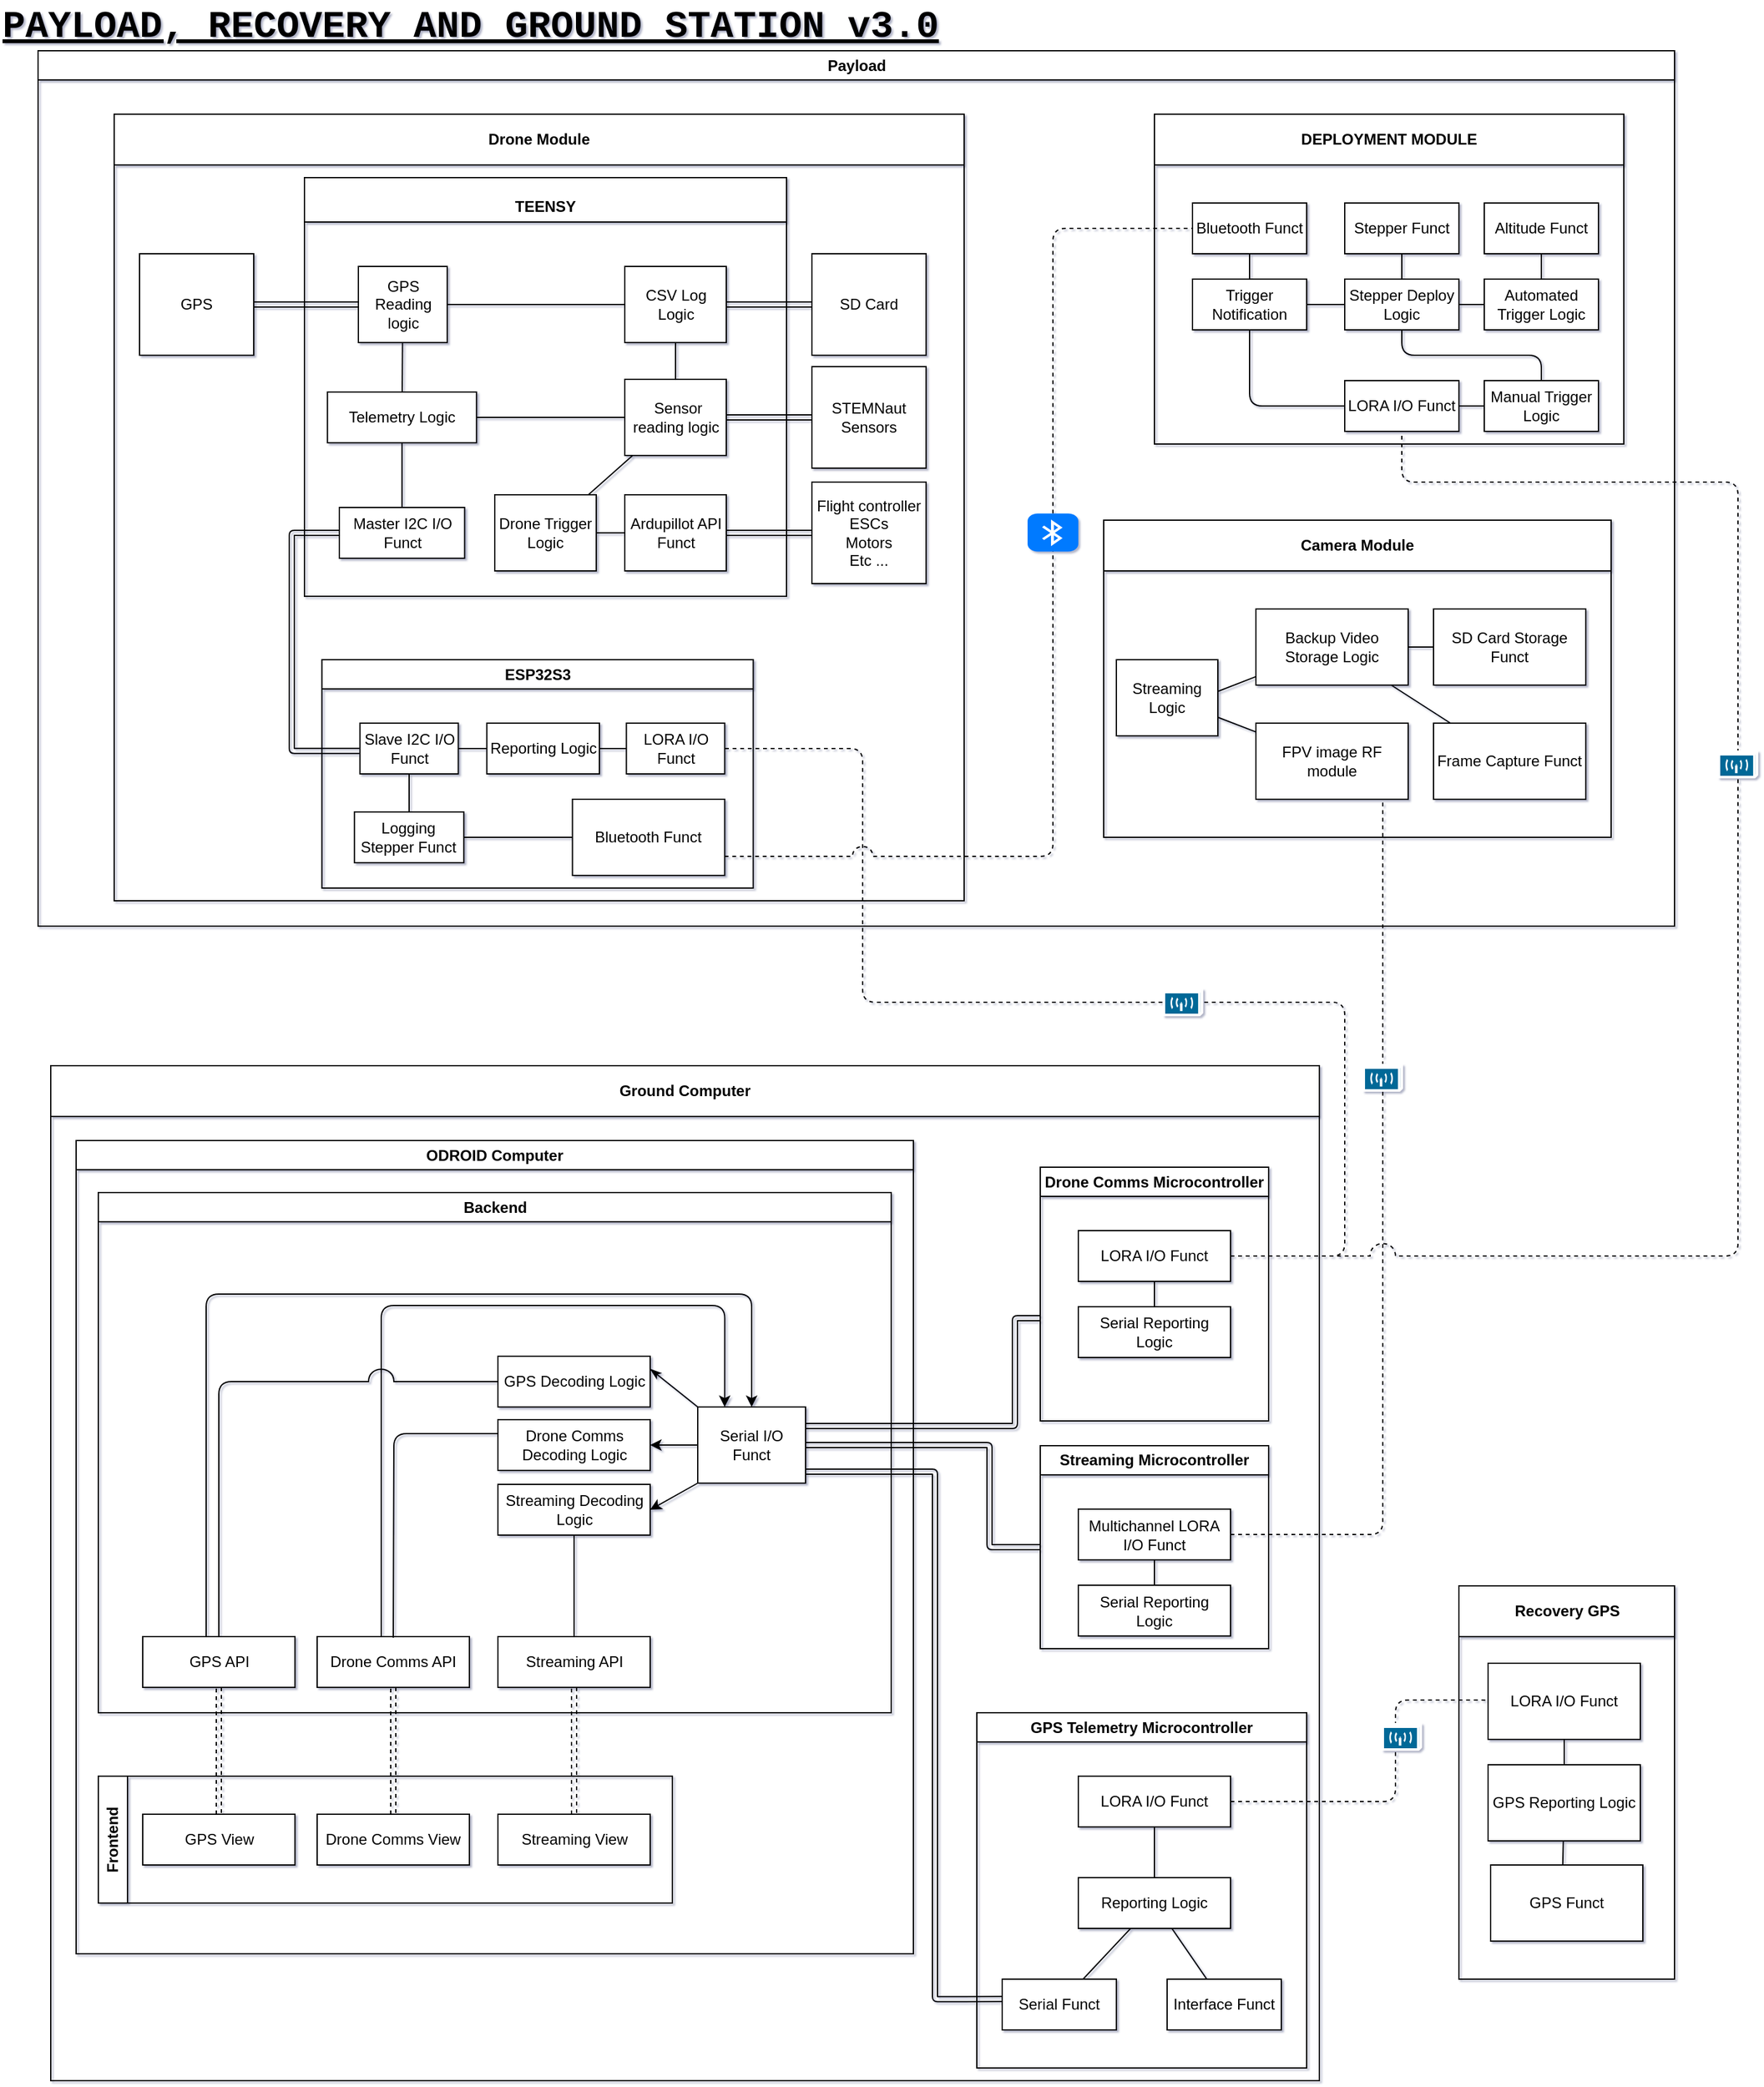 <mxfile scale="2" border="10">
    <diagram id="4QediJ6yFRxEmzGJgpwU" name="Page-2">
        <mxGraphModel dx="1479" dy="901" grid="1" gridSize="10" guides="1" tooltips="1" connect="1" arrows="1" fold="1" page="0" pageScale="1" pageWidth="850" pageHeight="1100" background="none" math="0" shadow="1">
            <root>
                <mxCell id="0"/>
                <mxCell id="1" parent="0"/>
                <mxCell id="gPSL2kvVGcQyYVKuC0gU-1" value="&lt;div style=&quot;font-size: 30px;&quot;&gt;PAYLOAD, RECOVERY AND GROUND STATION v3.0&lt;/div&gt;" style="text;html=1;strokeColor=none;fillColor=none;align=left;verticalAlign=middle;whiteSpace=wrap;rounded=0;fontFamily=Courier New;fontSize=30;fontStyle=5" parent="1" vertex="1">
                    <mxGeometry x="-390" y="90" width="880" height="40" as="geometry"/>
                </mxCell>
                <mxCell id="gPSL2kvVGcQyYVKuC0gU-23" value="Ground Computer" style="swimlane;whiteSpace=wrap;html=1;startSize=40;" parent="1" vertex="1">
                    <mxGeometry x="-350" y="930" width="1000" height="800" as="geometry">
                        <mxRectangle x="110" y="470" width="180" height="40" as="alternateBounds"/>
                    </mxGeometry>
                </mxCell>
                <mxCell id="gPSL2kvVGcQyYVKuC0gU-254" style="edgeStyle=orthogonalEdgeStyle;shape=link;jumpStyle=arc;jumpSize=20;html=1;entryX=1;entryY=0.25;entryDx=0;entryDy=0;fontColor=default;startArrow=none;startFill=0;endArrow=none;endFill=0;" parent="gPSL2kvVGcQyYVKuC0gU-23" source="gPSL2kvVGcQyYVKuC0gU-136" target="gPSL2kvVGcQyYVKuC0gU-139" edge="1">
                    <mxGeometry relative="1" as="geometry">
                        <Array as="points">
                            <mxPoint x="760" y="199"/>
                            <mxPoint x="760" y="284"/>
                        </Array>
                    </mxGeometry>
                </mxCell>
                <mxCell id="gPSL2kvVGcQyYVKuC0gU-136" value="Drone Comms Microcontroller" style="swimlane;whiteSpace=wrap;html=1;labelBackgroundColor=none;fontColor=default;" parent="gPSL2kvVGcQyYVKuC0gU-23" vertex="1">
                    <mxGeometry x="780" y="80" width="180" height="200" as="geometry"/>
                </mxCell>
                <mxCell id="gPSL2kvVGcQyYVKuC0gU-144" style="edgeStyle=none;html=1;fontColor=default;startArrow=none;startFill=0;endArrow=none;endFill=0;" parent="gPSL2kvVGcQyYVKuC0gU-136" source="gPSL2kvVGcQyYVKuC0gU-24" target="gPSL2kvVGcQyYVKuC0gU-137" edge="1">
                    <mxGeometry relative="1" as="geometry"/>
                </mxCell>
                <mxCell id="gPSL2kvVGcQyYVKuC0gU-24" value="LORA I/O Funct" style="rounded=0;whiteSpace=wrap;html=1;" parent="gPSL2kvVGcQyYVKuC0gU-136" vertex="1">
                    <mxGeometry x="30" y="50" width="120" height="40" as="geometry"/>
                </mxCell>
                <mxCell id="gPSL2kvVGcQyYVKuC0gU-137" value="Serial Reporting Logic" style="rounded=0;whiteSpace=wrap;html=1;" parent="gPSL2kvVGcQyYVKuC0gU-136" vertex="1">
                    <mxGeometry x="30" y="110" width="120" height="40" as="geometry"/>
                </mxCell>
                <mxCell id="gPSL2kvVGcQyYVKuC0gU-272" style="edgeStyle=orthogonalEdgeStyle;jumpStyle=gap;jumpSize=20;html=1;fontColor=default;startArrow=none;startFill=0;endArrow=none;endFill=0;shape=link;" parent="gPSL2kvVGcQyYVKuC0gU-23" source="gPSL2kvVGcQyYVKuC0gU-166" target="gPSL2kvVGcQyYVKuC0gU-139" edge="1">
                    <mxGeometry relative="1" as="geometry">
                        <Array as="points">
                            <mxPoint x="740" y="379"/>
                            <mxPoint x="740" y="299"/>
                        </Array>
                    </mxGeometry>
                </mxCell>
                <mxCell id="gPSL2kvVGcQyYVKuC0gU-166" value="Streaming Microcontroller" style="swimlane;whiteSpace=wrap;html=1;labelBackgroundColor=none;fontColor=default;" parent="gPSL2kvVGcQyYVKuC0gU-23" vertex="1">
                    <mxGeometry x="780" y="299.5" width="180" height="160" as="geometry"/>
                </mxCell>
                <mxCell id="gPSL2kvVGcQyYVKuC0gU-167" style="edgeStyle=none;html=1;fontColor=default;startArrow=none;startFill=0;endArrow=none;endFill=0;" parent="gPSL2kvVGcQyYVKuC0gU-166" source="gPSL2kvVGcQyYVKuC0gU-168" target="gPSL2kvVGcQyYVKuC0gU-169" edge="1">
                    <mxGeometry relative="1" as="geometry"/>
                </mxCell>
                <mxCell id="gPSL2kvVGcQyYVKuC0gU-168" value="Multichannel LORA I/O Funct" style="rounded=0;whiteSpace=wrap;html=1;" parent="gPSL2kvVGcQyYVKuC0gU-166" vertex="1">
                    <mxGeometry x="30" y="50" width="120" height="40" as="geometry"/>
                </mxCell>
                <mxCell id="gPSL2kvVGcQyYVKuC0gU-169" value="Serial Reporting Logic" style="rounded=0;whiteSpace=wrap;html=1;" parent="gPSL2kvVGcQyYVKuC0gU-166" vertex="1">
                    <mxGeometry x="30" y="110" width="120" height="40" as="geometry"/>
                </mxCell>
                <mxCell id="gPSL2kvVGcQyYVKuC0gU-249" value="ODROID Computer" style="swimlane;whiteSpace=wrap;html=1;labelBackgroundColor=none;fontColor=default;gradientColor=none;" parent="gPSL2kvVGcQyYVKuC0gU-23" vertex="1">
                    <mxGeometry x="20" y="59" width="660" height="641" as="geometry">
                        <mxRectangle x="20" y="59" width="150" height="30" as="alternateBounds"/>
                    </mxGeometry>
                </mxCell>
                <mxCell id="gPSL2kvVGcQyYVKuC0gU-245" value="Frontend" style="swimlane;horizontal=0;whiteSpace=wrap;html=1;labelBackgroundColor=none;fontColor=default;gradientColor=none;" parent="gPSL2kvVGcQyYVKuC0gU-249" vertex="1">
                    <mxGeometry x="17.5" y="501" width="452.5" height="100" as="geometry"/>
                </mxCell>
                <mxCell id="gPSL2kvVGcQyYVKuC0gU-142" value="GPS View" style="rounded=0;whiteSpace=wrap;html=1;" parent="gPSL2kvVGcQyYVKuC0gU-245" vertex="1">
                    <mxGeometry x="35" y="30" width="120" height="40" as="geometry"/>
                </mxCell>
                <mxCell id="gPSL2kvVGcQyYVKuC0gU-203" value="Drone Comms View" style="rounded=0;whiteSpace=wrap;html=1;" parent="gPSL2kvVGcQyYVKuC0gU-245" vertex="1">
                    <mxGeometry x="172.5" y="30" width="120" height="40" as="geometry"/>
                </mxCell>
                <mxCell id="gPSL2kvVGcQyYVKuC0gU-204" value="Streaming View" style="rounded=0;whiteSpace=wrap;html=1;" parent="gPSL2kvVGcQyYVKuC0gU-245" vertex="1">
                    <mxGeometry x="315" y="30" width="120" height="40" as="geometry"/>
                </mxCell>
                <mxCell id="gPSL2kvVGcQyYVKuC0gU-138" value="Backend" style="swimlane;whiteSpace=wrap;html=1;labelBackgroundColor=none;fontColor=default;" parent="gPSL2kvVGcQyYVKuC0gU-249" vertex="1">
                    <mxGeometry x="17.5" y="41" width="625" height="410" as="geometry"/>
                </mxCell>
                <mxCell id="gPSL2kvVGcQyYVKuC0gU-197" style="jumpStyle=arc;jumpSize=20;html=1;entryX=1;entryY=0.25;entryDx=0;entryDy=0;fontColor=default;startArrow=none;startFill=0;endArrow=classicThin;endFill=1;exitX=0;exitY=0;exitDx=0;exitDy=0;" parent="gPSL2kvVGcQyYVKuC0gU-138" source="gPSL2kvVGcQyYVKuC0gU-139" target="gPSL2kvVGcQyYVKuC0gU-190" edge="1">
                    <mxGeometry relative="1" as="geometry"/>
                </mxCell>
                <mxCell id="gPSL2kvVGcQyYVKuC0gU-198" style="edgeStyle=none;jumpStyle=arc;jumpSize=20;html=1;fontColor=default;startArrow=none;startFill=0;endArrow=classic;endFill=1;" parent="gPSL2kvVGcQyYVKuC0gU-138" source="gPSL2kvVGcQyYVKuC0gU-139" target="gPSL2kvVGcQyYVKuC0gU-192" edge="1">
                    <mxGeometry relative="1" as="geometry"/>
                </mxCell>
                <mxCell id="gPSL2kvVGcQyYVKuC0gU-199" style="edgeStyle=none;jumpStyle=arc;jumpSize=20;html=1;entryX=1;entryY=0.5;entryDx=0;entryDy=0;fontColor=default;startArrow=none;startFill=0;endArrow=classic;endFill=1;exitX=0;exitY=1;exitDx=0;exitDy=0;" parent="gPSL2kvVGcQyYVKuC0gU-138" source="gPSL2kvVGcQyYVKuC0gU-139" target="gPSL2kvVGcQyYVKuC0gU-193" edge="1">
                    <mxGeometry relative="1" as="geometry"/>
                </mxCell>
                <mxCell id="gPSL2kvVGcQyYVKuC0gU-139" value="Serial I/O Funct" style="rounded=0;whiteSpace=wrap;html=1;" parent="gPSL2kvVGcQyYVKuC0gU-138" vertex="1">
                    <mxGeometry x="472.5" y="169" width="85" height="60" as="geometry"/>
                </mxCell>
                <mxCell id="gPSL2kvVGcQyYVKuC0gU-201" style="edgeStyle=orthogonalEdgeStyle;jumpStyle=arc;jumpSize=20;html=1;fontColor=default;startArrow=none;startFill=0;endArrow=classic;endFill=1;" parent="gPSL2kvVGcQyYVKuC0gU-138" source="gPSL2kvVGcQyYVKuC0gU-140" target="gPSL2kvVGcQyYVKuC0gU-139" edge="1">
                    <mxGeometry relative="1" as="geometry">
                        <mxPoint x="472.5" y="80.0" as="targetPoint"/>
                        <Array as="points">
                            <mxPoint x="85" y="80"/>
                            <mxPoint x="515" y="80"/>
                        </Array>
                    </mxGeometry>
                </mxCell>
                <mxCell id="gPSL2kvVGcQyYVKuC0gU-140" value="GPS API" style="rounded=0;whiteSpace=wrap;html=1;" parent="gPSL2kvVGcQyYVKuC0gU-138" vertex="1">
                    <mxGeometry x="35" y="350" width="120" height="40" as="geometry"/>
                </mxCell>
                <mxCell id="gPSL2kvVGcQyYVKuC0gU-202" style="edgeStyle=orthogonalEdgeStyle;jumpStyle=arc;jumpSize=20;html=1;entryX=0.25;entryY=0;entryDx=0;entryDy=0;fontColor=default;startArrow=none;startFill=0;endArrow=classic;endFill=1;" parent="gPSL2kvVGcQyYVKuC0gU-138" source="gPSL2kvVGcQyYVKuC0gU-159" target="gPSL2kvVGcQyYVKuC0gU-139" edge="1">
                    <mxGeometry relative="1" as="geometry">
                        <mxPoint x="472.16" y="89.12" as="targetPoint"/>
                        <Array as="points">
                            <mxPoint x="223" y="89"/>
                            <mxPoint x="494" y="89"/>
                        </Array>
                    </mxGeometry>
                </mxCell>
                <mxCell id="gPSL2kvVGcQyYVKuC0gU-159" value="Drone Comms API" style="rounded=0;whiteSpace=wrap;html=1;" parent="gPSL2kvVGcQyYVKuC0gU-138" vertex="1">
                    <mxGeometry x="172.5" y="350.0" width="120" height="40" as="geometry"/>
                </mxCell>
                <mxCell id="gPSL2kvVGcQyYVKuC0gU-183" value="Streaming API" style="rounded=0;whiteSpace=wrap;html=1;" parent="gPSL2kvVGcQyYVKuC0gU-138" vertex="1">
                    <mxGeometry x="315" y="350.0" width="120" height="40" as="geometry"/>
                </mxCell>
                <mxCell id="gPSL2kvVGcQyYVKuC0gU-194" style="edgeStyle=orthogonalEdgeStyle;jumpStyle=arc;jumpSize=20;html=1;entryX=0.5;entryY=0;entryDx=0;entryDy=0;fontColor=default;startArrow=none;startFill=0;endArrow=none;endFill=0;" parent="gPSL2kvVGcQyYVKuC0gU-138" source="gPSL2kvVGcQyYVKuC0gU-190" target="gPSL2kvVGcQyYVKuC0gU-140" edge="1">
                    <mxGeometry relative="1" as="geometry"/>
                </mxCell>
                <mxCell id="gPSL2kvVGcQyYVKuC0gU-190" value="GPS Decoding Logic" style="rounded=0;whiteSpace=wrap;html=1;" parent="gPSL2kvVGcQyYVKuC0gU-138" vertex="1">
                    <mxGeometry x="315" y="129" width="120" height="40" as="geometry"/>
                </mxCell>
                <mxCell id="gPSL2kvVGcQyYVKuC0gU-195" style="edgeStyle=orthogonalEdgeStyle;jumpStyle=arc;jumpSize=20;html=1;entryX=0.5;entryY=0;entryDx=0;entryDy=0;fontColor=default;startArrow=none;startFill=0;endArrow=none;endFill=0;" parent="gPSL2kvVGcQyYVKuC0gU-138" source="gPSL2kvVGcQyYVKuC0gU-192" target="gPSL2kvVGcQyYVKuC0gU-159" edge="1">
                    <mxGeometry relative="1" as="geometry">
                        <Array as="points">
                            <mxPoint x="233" y="190"/>
                            <mxPoint x="233" y="351"/>
                            <mxPoint x="233" y="351"/>
                        </Array>
                    </mxGeometry>
                </mxCell>
                <mxCell id="gPSL2kvVGcQyYVKuC0gU-192" value="Drone Comms Decoding Logic" style="rounded=0;whiteSpace=wrap;html=1;" parent="gPSL2kvVGcQyYVKuC0gU-138" vertex="1">
                    <mxGeometry x="315" y="179" width="120" height="40" as="geometry"/>
                </mxCell>
                <mxCell id="gPSL2kvVGcQyYVKuC0gU-196" style="edgeStyle=orthogonalEdgeStyle;jumpStyle=arc;jumpSize=20;html=1;fontColor=default;startArrow=none;startFill=0;endArrow=none;endFill=0;" parent="gPSL2kvVGcQyYVKuC0gU-138" source="gPSL2kvVGcQyYVKuC0gU-193" target="gPSL2kvVGcQyYVKuC0gU-183" edge="1">
                    <mxGeometry relative="1" as="geometry"/>
                </mxCell>
                <mxCell id="gPSL2kvVGcQyYVKuC0gU-193" value="Streaming Decoding Logic" style="rounded=0;whiteSpace=wrap;html=1;" parent="gPSL2kvVGcQyYVKuC0gU-138" vertex="1">
                    <mxGeometry x="315" y="230" width="120" height="40" as="geometry"/>
                </mxCell>
                <mxCell id="gPSL2kvVGcQyYVKuC0gU-246" style="edgeStyle=orthogonalEdgeStyle;shape=link;jumpStyle=arc;jumpSize=20;html=1;fontColor=default;startArrow=none;startFill=0;endArrow=none;endFill=0;dashed=1;" parent="gPSL2kvVGcQyYVKuC0gU-249" source="gPSL2kvVGcQyYVKuC0gU-140" target="gPSL2kvVGcQyYVKuC0gU-142" edge="1">
                    <mxGeometry relative="1" as="geometry"/>
                </mxCell>
                <mxCell id="gPSL2kvVGcQyYVKuC0gU-247" style="edgeStyle=orthogonalEdgeStyle;shape=link;jumpStyle=arc;jumpSize=20;html=1;dashed=1;fontColor=default;startArrow=none;startFill=0;endArrow=none;endFill=0;" parent="gPSL2kvVGcQyYVKuC0gU-249" source="gPSL2kvVGcQyYVKuC0gU-159" target="gPSL2kvVGcQyYVKuC0gU-203" edge="1">
                    <mxGeometry relative="1" as="geometry"/>
                </mxCell>
                <mxCell id="gPSL2kvVGcQyYVKuC0gU-248" style="edgeStyle=orthogonalEdgeStyle;shape=link;jumpStyle=arc;jumpSize=20;html=1;dashed=1;fontColor=default;startArrow=none;startFill=0;endArrow=none;endFill=0;" parent="gPSL2kvVGcQyYVKuC0gU-249" source="gPSL2kvVGcQyYVKuC0gU-183" target="gPSL2kvVGcQyYVKuC0gU-204" edge="1">
                    <mxGeometry relative="1" as="geometry"/>
                </mxCell>
                <mxCell id="gPSL2kvVGcQyYVKuC0gU-185" value="GPS Telemetry Microcontroller" style="swimlane;whiteSpace=wrap;html=1;labelBackgroundColor=none;fontColor=default;" parent="gPSL2kvVGcQyYVKuC0gU-23" vertex="1">
                    <mxGeometry x="730" y="510" width="260" height="280" as="geometry"/>
                </mxCell>
                <mxCell id="gPSL2kvVGcQyYVKuC0gU-186" style="edgeStyle=none;html=1;fontColor=default;startArrow=none;startFill=0;endArrow=none;endFill=0;" parent="gPSL2kvVGcQyYVKuC0gU-185" source="gPSL2kvVGcQyYVKuC0gU-187" target="gPSL2kvVGcQyYVKuC0gU-188" edge="1">
                    <mxGeometry relative="1" as="geometry"/>
                </mxCell>
                <mxCell id="gPSL2kvVGcQyYVKuC0gU-187" value="LORA I/O Funct" style="rounded=0;whiteSpace=wrap;html=1;" parent="gPSL2kvVGcQyYVKuC0gU-185" vertex="1">
                    <mxGeometry x="80" y="50" width="120" height="40" as="geometry"/>
                </mxCell>
                <mxCell id="_GHLLQImxxOvS69e7ARH-34" style="edgeStyle=none;html=1;endArrow=none;endFill=0;" parent="gPSL2kvVGcQyYVKuC0gU-185" source="gPSL2kvVGcQyYVKuC0gU-188" target="_GHLLQImxxOvS69e7ARH-33" edge="1">
                    <mxGeometry relative="1" as="geometry"/>
                </mxCell>
                <mxCell id="_GHLLQImxxOvS69e7ARH-35" style="edgeStyle=none;html=1;endArrow=none;endFill=0;" parent="gPSL2kvVGcQyYVKuC0gU-185" source="gPSL2kvVGcQyYVKuC0gU-188" target="_GHLLQImxxOvS69e7ARH-32" edge="1">
                    <mxGeometry relative="1" as="geometry"/>
                </mxCell>
                <mxCell id="gPSL2kvVGcQyYVKuC0gU-188" value="Reporting Logic" style="rounded=0;whiteSpace=wrap;html=1;" parent="gPSL2kvVGcQyYVKuC0gU-185" vertex="1">
                    <mxGeometry x="80" y="130" width="120" height="40" as="geometry"/>
                </mxCell>
                <mxCell id="_GHLLQImxxOvS69e7ARH-32" value="Interface Funct" style="rounded=0;whiteSpace=wrap;html=1;" parent="gPSL2kvVGcQyYVKuC0gU-185" vertex="1">
                    <mxGeometry x="150" y="210" width="90" height="40" as="geometry"/>
                </mxCell>
                <mxCell id="_GHLLQImxxOvS69e7ARH-33" value="Serial Funct" style="rounded=0;whiteSpace=wrap;html=1;" parent="gPSL2kvVGcQyYVKuC0gU-185" vertex="1">
                    <mxGeometry x="20" y="210" width="90" height="40" as="geometry"/>
                </mxCell>
                <mxCell id="gPSL2kvVGcQyYVKuC0gU-273" style="edgeStyle=orthogonalEdgeStyle;shape=link;jumpStyle=gap;jumpSize=20;html=1;fontColor=default;startArrow=none;startFill=0;endArrow=none;endFill=0;entryX=-0.004;entryY=0.392;entryDx=0;entryDy=0;entryPerimeter=0;" parent="gPSL2kvVGcQyYVKuC0gU-23" source="gPSL2kvVGcQyYVKuC0gU-139" target="_GHLLQImxxOvS69e7ARH-33" edge="1">
                    <mxGeometry relative="1" as="geometry">
                        <Array as="points">
                            <mxPoint x="697" y="320"/>
                            <mxPoint x="697" y="736"/>
                        </Array>
                        <mxPoint x="730" y="580" as="targetPoint"/>
                    </mxGeometry>
                </mxCell>
                <mxCell id="gPSL2kvVGcQyYVKuC0gU-86" value="" style="endArrow=none;html=1;dashed=1;fontColor=default;exitX=1;exitY=0.5;exitDx=0;exitDy=0;startArrow=none;startFill=0;edgeStyle=orthogonalEdgeStyle;endFill=0;entryX=1;entryY=0.5;entryDx=0;entryDy=0;jumpStyle=arc;jumpSize=10;" parent="1" source="gPSL2kvVGcQyYVKuC0gU-24" target="gPSL2kvVGcQyYVKuC0gU-228" edge="1">
                    <mxGeometry relative="1" as="geometry">
                        <mxPoint x="310" y="500" as="sourcePoint"/>
                        <mxPoint x="230" y="790" as="targetPoint"/>
                        <Array as="points">
                            <mxPoint x="670" y="1080"/>
                            <mxPoint x="670" y="880"/>
                            <mxPoint x="290" y="880"/>
                            <mxPoint x="290" y="680"/>
                        </Array>
                    </mxGeometry>
                </mxCell>
                <mxCell id="gPSL2kvVGcQyYVKuC0gU-87" value="" style="shape=mxgraph.cisco.wireless.wireless_transport;html=1;pointerEvents=1;dashed=0;fillColor=#036897;strokeColor=#ffffff;strokeWidth=2;verticalLabelPosition=bottom;verticalAlign=top;align=center;outlineConnect=0;labelBackgroundColor=none;fontColor=default;" parent="gPSL2kvVGcQyYVKuC0gU-86" vertex="1">
                    <mxGeometry width="30" height="20" relative="1" as="geometry">
                        <mxPoint x="57" y="-10" as="offset"/>
                    </mxGeometry>
                </mxCell>
                <mxCell id="gPSL2kvVGcQyYVKuC0gU-102" value="Recovery GPS" style="swimlane;labelBackgroundColor=none;fontColor=default;html=1;startSize=40;" parent="1" vertex="1">
                    <mxGeometry x="760" y="1340" width="170" height="310" as="geometry"/>
                </mxCell>
                <mxCell id="gPSL2kvVGcQyYVKuC0gU-112" style="edgeStyle=none;html=1;fontColor=default;startArrow=none;startFill=0;endArrow=none;endFill=0;exitX=0.474;exitY=-0.006;exitDx=0;exitDy=0;exitPerimeter=0;" parent="gPSL2kvVGcQyYVKuC0gU-102" source="gPSL2kvVGcQyYVKuC0gU-263" target="gPSL2kvVGcQyYVKuC0gU-109" edge="1">
                    <mxGeometry relative="1" as="geometry">
                        <mxPoint x="100" y="224" as="sourcePoint"/>
                    </mxGeometry>
                </mxCell>
                <mxCell id="gPSL2kvVGcQyYVKuC0gU-111" style="edgeStyle=none;html=1;fontColor=default;startArrow=none;startFill=0;endArrow=none;endFill=0;" parent="gPSL2kvVGcQyYVKuC0gU-102" source="gPSL2kvVGcQyYVKuC0gU-107" target="gPSL2kvVGcQyYVKuC0gU-109" edge="1">
                    <mxGeometry relative="1" as="geometry"/>
                </mxCell>
                <mxCell id="gPSL2kvVGcQyYVKuC0gU-107" value="LORA I/O Funct" style="rounded=0;whiteSpace=wrap;html=1;labelBackgroundColor=none;fontColor=default;" parent="gPSL2kvVGcQyYVKuC0gU-102" vertex="1">
                    <mxGeometry x="23" y="61" width="120" height="60" as="geometry"/>
                </mxCell>
                <mxCell id="gPSL2kvVGcQyYVKuC0gU-109" value="GPS Reporting Logic" style="rounded=0;whiteSpace=wrap;html=1;labelBackgroundColor=none;fontColor=default;" parent="gPSL2kvVGcQyYVKuC0gU-102" vertex="1">
                    <mxGeometry x="23" y="141" width="120" height="60" as="geometry"/>
                </mxCell>
                <mxCell id="gPSL2kvVGcQyYVKuC0gU-263" value="GPS Funct" style="rounded=0;whiteSpace=wrap;html=1;labelBackgroundColor=none;fontColor=default;" parent="gPSL2kvVGcQyYVKuC0gU-102" vertex="1">
                    <mxGeometry x="25" y="220" width="120" height="60" as="geometry"/>
                </mxCell>
                <mxCell id="gPSL2kvVGcQyYVKuC0gU-104" value="" style="endArrow=none;html=1;dashed=1;fontColor=default;exitX=1;exitY=0.5;exitDx=0;exitDy=0;entryX=0;entryY=0.5;entryDx=0;entryDy=0;startArrow=none;startFill=0;edgeStyle=orthogonalEdgeStyle;endFill=0;" parent="1" source="gPSL2kvVGcQyYVKuC0gU-187" target="gPSL2kvVGcQyYVKuC0gU-107" edge="1">
                    <mxGeometry relative="1" as="geometry">
                        <mxPoint x="540" y="846.85" as="sourcePoint"/>
                        <mxPoint x="540.47" y="745.45" as="targetPoint"/>
                        <Array as="points">
                            <mxPoint x="710" y="1510"/>
                            <mxPoint x="710" y="1430"/>
                            <mxPoint x="783" y="1430"/>
                        </Array>
                    </mxGeometry>
                </mxCell>
                <mxCell id="gPSL2kvVGcQyYVKuC0gU-105" value="" style="shape=mxgraph.cisco.wireless.wireless_transport;html=1;pointerEvents=1;dashed=0;fillColor=#036897;strokeColor=#ffffff;strokeWidth=2;verticalLabelPosition=bottom;verticalAlign=top;align=center;outlineConnect=0;labelBackgroundColor=none;fontColor=default;" parent="gPSL2kvVGcQyYVKuC0gU-104" vertex="1">
                    <mxGeometry width="30" height="20" relative="1" as="geometry">
                        <mxPoint x="-10" y="-49" as="offset"/>
                    </mxGeometry>
                </mxCell>
                <mxCell id="gPSL2kvVGcQyYVKuC0gU-171" value="Payload" style="swimlane;labelBackgroundColor=none;fontColor=default;gradientColor=none;html=1;" parent="1" vertex="1">
                    <mxGeometry x="-360" y="130" width="1290" height="690" as="geometry"/>
                </mxCell>
                <mxCell id="gPSL2kvVGcQyYVKuC0gU-147" value="Camera Module" style="swimlane;whiteSpace=wrap;html=1;startSize=40;" parent="gPSL2kvVGcQyYVKuC0gU-171" vertex="1">
                    <mxGeometry x="840" y="370" width="400" height="250" as="geometry">
                        <mxRectangle x="40" y="80" width="180" height="40" as="alternateBounds"/>
                    </mxGeometry>
                </mxCell>
                <mxCell id="gPSL2kvVGcQyYVKuC0gU-152" style="edgeStyle=none;html=1;fontColor=default;startArrow=none;startFill=0;endArrow=none;endFill=0;" parent="gPSL2kvVGcQyYVKuC0gU-147" source="gPSL2kvVGcQyYVKuC0gU-148" target="gPSL2kvVGcQyYVKuC0gU-150" edge="1">
                    <mxGeometry relative="1" as="geometry"/>
                </mxCell>
                <mxCell id="gPSL2kvVGcQyYVKuC0gU-148" value="Frame Capture Funct" style="rounded=0;whiteSpace=wrap;html=1;" parent="gPSL2kvVGcQyYVKuC0gU-147" vertex="1">
                    <mxGeometry x="260" y="160" width="120" height="60" as="geometry"/>
                </mxCell>
                <mxCell id="gPSL2kvVGcQyYVKuC0gU-151" style="edgeStyle=none;html=1;fontColor=default;startArrow=none;startFill=0;endArrow=none;endFill=0;" parent="gPSL2kvVGcQyYVKuC0gU-147" source="gPSL2kvVGcQyYVKuC0gU-149" target="gPSL2kvVGcQyYVKuC0gU-150" edge="1">
                    <mxGeometry relative="1" as="geometry"/>
                </mxCell>
                <mxCell id="gPSL2kvVGcQyYVKuC0gU-149" value="SD Card Storage Funct" style="rounded=0;whiteSpace=wrap;html=1;" parent="gPSL2kvVGcQyYVKuC0gU-147" vertex="1">
                    <mxGeometry x="260" y="70" width="120" height="60" as="geometry"/>
                </mxCell>
                <mxCell id="gPSL2kvVGcQyYVKuC0gU-157" style="edgeStyle=none;html=1;entryX=0.983;entryY=0.425;entryDx=0;entryDy=0;entryPerimeter=0;fontColor=default;startArrow=none;startFill=0;endArrow=none;endFill=0;" parent="gPSL2kvVGcQyYVKuC0gU-147" source="gPSL2kvVGcQyYVKuC0gU-150" target="gPSL2kvVGcQyYVKuC0gU-155" edge="1">
                    <mxGeometry relative="1" as="geometry"/>
                </mxCell>
                <mxCell id="gPSL2kvVGcQyYVKuC0gU-150" value="Backup Video Storage Logic" style="rounded=0;whiteSpace=wrap;html=1;" parent="gPSL2kvVGcQyYVKuC0gU-147" vertex="1">
                    <mxGeometry x="120" y="70" width="120" height="60" as="geometry"/>
                </mxCell>
                <mxCell id="gPSL2kvVGcQyYVKuC0gU-156" style="edgeStyle=none;html=1;fontColor=default;startArrow=none;startFill=0;endArrow=none;endFill=0;" parent="gPSL2kvVGcQyYVKuC0gU-147" source="gPSL2kvVGcQyYVKuC0gU-154" target="gPSL2kvVGcQyYVKuC0gU-155" edge="1">
                    <mxGeometry relative="1" as="geometry"/>
                </mxCell>
                <mxCell id="gPSL2kvVGcQyYVKuC0gU-154" value="FPV image RF module" style="rounded=0;whiteSpace=wrap;html=1;" parent="gPSL2kvVGcQyYVKuC0gU-147" vertex="1">
                    <mxGeometry x="120" y="160" width="120" height="60" as="geometry"/>
                </mxCell>
                <mxCell id="gPSL2kvVGcQyYVKuC0gU-155" value="Streaming Logic" style="rounded=0;whiteSpace=wrap;html=1;" parent="gPSL2kvVGcQyYVKuC0gU-147" vertex="1">
                    <mxGeometry x="10" y="110" width="80" height="60" as="geometry"/>
                </mxCell>
                <mxCell id="gPSL2kvVGcQyYVKuC0gU-21" value="DEPLOYMENT MODULE" style="swimlane;whiteSpace=wrap;html=1;startSize=40;" parent="gPSL2kvVGcQyYVKuC0gU-171" vertex="1">
                    <mxGeometry x="880" y="50" width="370" height="260" as="geometry">
                        <mxRectangle x="370" y="80" width="180" height="40" as="alternateBounds"/>
                    </mxGeometry>
                </mxCell>
                <mxCell id="gPSL2kvVGcQyYVKuC0gU-124" style="edgeStyle=none;html=1;fontColor=default;startArrow=none;startFill=0;endArrow=none;endFill=0;" parent="gPSL2kvVGcQyYVKuC0gU-21" source="gPSL2kvVGcQyYVKuC0gU-22" target="gPSL2kvVGcQyYVKuC0gU-117" edge="1">
                    <mxGeometry relative="1" as="geometry"/>
                </mxCell>
                <mxCell id="gPSL2kvVGcQyYVKuC0gU-22" value="Stepper Funct" style="rounded=0;whiteSpace=wrap;html=1;" parent="gPSL2kvVGcQyYVKuC0gU-21" vertex="1">
                    <mxGeometry x="150" y="70" width="90" height="40" as="geometry"/>
                </mxCell>
                <mxCell id="gPSL2kvVGcQyYVKuC0gU-114" value="Bluetooth Funct" style="rounded=0;whiteSpace=wrap;html=1;" parent="gPSL2kvVGcQyYVKuC0gU-21" vertex="1">
                    <mxGeometry x="30" y="70" width="90" height="40" as="geometry"/>
                </mxCell>
                <mxCell id="gPSL2kvVGcQyYVKuC0gU-115" value="Altitude Funct" style="rounded=0;whiteSpace=wrap;html=1;" parent="gPSL2kvVGcQyYVKuC0gU-21" vertex="1">
                    <mxGeometry x="260" y="70" width="90" height="40" as="geometry"/>
                </mxCell>
                <mxCell id="18" style="edgeStyle=none;jumpStyle=arc;jumpSize=16;html=1;endArrow=none;endFill=0;" parent="gPSL2kvVGcQyYVKuC0gU-21" source="gPSL2kvVGcQyYVKuC0gU-117" target="gPSL2kvVGcQyYVKuC0gU-126" edge="1">
                    <mxGeometry relative="1" as="geometry"/>
                </mxCell>
                <mxCell id="gPSL2kvVGcQyYVKuC0gU-117" value="Stepper Deploy Logic" style="rounded=0;whiteSpace=wrap;html=1;" parent="gPSL2kvVGcQyYVKuC0gU-21" vertex="1">
                    <mxGeometry x="150" y="130" width="90" height="40" as="geometry"/>
                </mxCell>
                <mxCell id="gPSL2kvVGcQyYVKuC0gU-128" style="edgeStyle=none;html=1;fontColor=default;startArrow=none;startFill=0;endArrow=none;endFill=0;" parent="gPSL2kvVGcQyYVKuC0gU-21" source="gPSL2kvVGcQyYVKuC0gU-118" target="gPSL2kvVGcQyYVKuC0gU-115" edge="1">
                    <mxGeometry relative="1" as="geometry"/>
                </mxCell>
                <mxCell id="17" style="edgeStyle=none;jumpStyle=arc;jumpSize=16;html=1;endArrow=none;endFill=0;" parent="gPSL2kvVGcQyYVKuC0gU-21" source="gPSL2kvVGcQyYVKuC0gU-118" target="gPSL2kvVGcQyYVKuC0gU-117" edge="1">
                    <mxGeometry relative="1" as="geometry"/>
                </mxCell>
                <mxCell id="gPSL2kvVGcQyYVKuC0gU-118" value="Automated Trigger Logic" style="rounded=0;whiteSpace=wrap;html=1;" parent="gPSL2kvVGcQyYVKuC0gU-21" vertex="1">
                    <mxGeometry x="260" y="130" width="90" height="40" as="geometry"/>
                </mxCell>
                <mxCell id="gPSL2kvVGcQyYVKuC0gU-127" style="edgeStyle=none;html=1;fontColor=default;startArrow=none;startFill=0;endArrow=none;endFill=0;" parent="gPSL2kvVGcQyYVKuC0gU-21" source="gPSL2kvVGcQyYVKuC0gU-126" target="gPSL2kvVGcQyYVKuC0gU-114" edge="1">
                    <mxGeometry relative="1" as="geometry"/>
                </mxCell>
                <mxCell id="28" style="edgeStyle=none;jumpStyle=arc;jumpSize=16;html=1;endArrow=none;endFill=0;" parent="gPSL2kvVGcQyYVKuC0gU-21" source="gPSL2kvVGcQyYVKuC0gU-126" target="19" edge="1">
                    <mxGeometry relative="1" as="geometry">
                        <Array as="points">
                            <mxPoint x="75" y="230"/>
                        </Array>
                    </mxGeometry>
                </mxCell>
                <mxCell id="gPSL2kvVGcQyYVKuC0gU-126" value="Trigger Notification" style="rounded=0;whiteSpace=wrap;html=1;" parent="gPSL2kvVGcQyYVKuC0gU-21" vertex="1">
                    <mxGeometry x="30" y="130" width="90" height="40" as="geometry"/>
                </mxCell>
                <mxCell id="27" style="edgeStyle=none;jumpStyle=arc;jumpSize=16;html=1;endArrow=none;endFill=0;" parent="gPSL2kvVGcQyYVKuC0gU-21" source="19" target="24" edge="1">
                    <mxGeometry relative="1" as="geometry"/>
                </mxCell>
                <mxCell id="19" value="LORA I/O Funct" style="rounded=0;whiteSpace=wrap;html=1;" parent="gPSL2kvVGcQyYVKuC0gU-21" vertex="1">
                    <mxGeometry x="150" y="210" width="90" height="40" as="geometry"/>
                </mxCell>
                <mxCell id="29" style="edgeStyle=none;jumpStyle=arc;jumpSize=16;html=1;endArrow=none;endFill=0;" parent="gPSL2kvVGcQyYVKuC0gU-21" source="24" target="gPSL2kvVGcQyYVKuC0gU-117" edge="1">
                    <mxGeometry relative="1" as="geometry">
                        <Array as="points">
                            <mxPoint x="305" y="190"/>
                            <mxPoint x="195" y="190"/>
                        </Array>
                    </mxGeometry>
                </mxCell>
                <mxCell id="24" value="Manual Trigger Logic" style="rounded=0;whiteSpace=wrap;html=1;" parent="gPSL2kvVGcQyYVKuC0gU-21" vertex="1">
                    <mxGeometry x="260" y="210" width="90" height="40" as="geometry"/>
                </mxCell>
                <mxCell id="gPSL2kvVGcQyYVKuC0gU-17" value="Drone Module" style="swimlane;whiteSpace=wrap;html=1;startSize=40;" parent="gPSL2kvVGcQyYVKuC0gU-171" vertex="1">
                    <mxGeometry x="60" y="50" width="670" height="620" as="geometry">
                        <mxRectangle x="40" y="80" width="180" height="40" as="alternateBounds"/>
                    </mxGeometry>
                </mxCell>
                <mxCell id="gPSL2kvVGcQyYVKuC0gU-222" value="ESP32S3" style="swimlane;whiteSpace=wrap;html=1;labelBackgroundColor=none;fontColor=default;gradientColor=none;" parent="gPSL2kvVGcQyYVKuC0gU-17" vertex="1">
                    <mxGeometry x="163.75" y="430" width="340" height="180" as="geometry"/>
                </mxCell>
                <mxCell id="gPSL2kvVGcQyYVKuC0gU-250" style="edgeStyle=orthogonalEdgeStyle;jumpStyle=arc;jumpSize=20;html=1;fontColor=default;startArrow=none;startFill=0;endArrow=none;endFill=0;" parent="gPSL2kvVGcQyYVKuC0gU-222" source="gPSL2kvVGcQyYVKuC0gU-228" target="gPSL2kvVGcQyYVKuC0gU-231" edge="1">
                    <mxGeometry relative="1" as="geometry"/>
                </mxCell>
                <mxCell id="gPSL2kvVGcQyYVKuC0gU-228" value="LORA I/O Funct" style="rounded=0;whiteSpace=wrap;html=1;" parent="gPSL2kvVGcQyYVKuC0gU-222" vertex="1">
                    <mxGeometry x="240" y="50" width="77.5" height="40" as="geometry"/>
                </mxCell>
                <mxCell id="gPSL2kvVGcQyYVKuC0gU-229" value="Slave I2C I/O Funct" style="rounded=0;whiteSpace=wrap;html=1;" parent="gPSL2kvVGcQyYVKuC0gU-222" vertex="1">
                    <mxGeometry x="30" y="50" width="77.5" height="40" as="geometry"/>
                </mxCell>
                <mxCell id="gPSL2kvVGcQyYVKuC0gU-251" style="edgeStyle=orthogonalEdgeStyle;jumpStyle=arc;jumpSize=20;html=1;entryX=1;entryY=0.5;entryDx=0;entryDy=0;fontColor=default;startArrow=none;startFill=0;endArrow=none;endFill=0;" parent="gPSL2kvVGcQyYVKuC0gU-222" source="gPSL2kvVGcQyYVKuC0gU-231" target="gPSL2kvVGcQyYVKuC0gU-229" edge="1">
                    <mxGeometry relative="1" as="geometry"/>
                </mxCell>
                <mxCell id="gPSL2kvVGcQyYVKuC0gU-231" value="Reporting Logic" style="rounded=0;whiteSpace=wrap;html=1;" parent="gPSL2kvVGcQyYVKuC0gU-222" vertex="1">
                    <mxGeometry x="130" y="50" width="88.75" height="40" as="geometry"/>
                </mxCell>
                <mxCell id="gPSL2kvVGcQyYVKuC0gU-205" value="Bluetooth Funct" style="rounded=0;whiteSpace=wrap;html=1;" parent="gPSL2kvVGcQyYVKuC0gU-222" vertex="1">
                    <mxGeometry x="197.5" y="110" width="120" height="60" as="geometry"/>
                </mxCell>
                <mxCell id="4" style="edgeStyle=none;html=1;endArrow=none;endFill=0;" parent="gPSL2kvVGcQyYVKuC0gU-222" source="gPSL2kvVGcQyYVKuC0gU-211" target="gPSL2kvVGcQyYVKuC0gU-229" edge="1">
                    <mxGeometry relative="1" as="geometry"/>
                </mxCell>
                <mxCell id="gPSL2kvVGcQyYVKuC0gU-211" value="Logging Stepper Funct" style="rounded=0;whiteSpace=wrap;html=1;" parent="gPSL2kvVGcQyYVKuC0gU-222" vertex="1">
                    <mxGeometry x="25.63" y="120" width="86.25" height="40" as="geometry"/>
                </mxCell>
                <mxCell id="gPSL2kvVGcQyYVKuC0gU-212" style="edgeStyle=none;jumpStyle=arc;jumpSize=20;html=1;entryX=0;entryY=0.5;entryDx=0;entryDy=0;fontColor=default;startArrow=none;startFill=0;endArrow=none;endFill=0;" parent="gPSL2kvVGcQyYVKuC0gU-222" source="gPSL2kvVGcQyYVKuC0gU-211" target="gPSL2kvVGcQyYVKuC0gU-205" edge="1">
                    <mxGeometry relative="1" as="geometry"/>
                </mxCell>
                <mxCell id="gPSL2kvVGcQyYVKuC0gU-266" style="edgeStyle=orthogonalEdgeStyle;shape=link;jumpStyle=gap;jumpSize=20;html=1;entryX=-0.005;entryY=0.547;entryDx=0;entryDy=0;fontColor=default;startArrow=none;startFill=0;endArrow=none;endFill=0;entryPerimeter=0;" parent="gPSL2kvVGcQyYVKuC0gU-17" source="gPSL2kvVGcQyYVKuC0gU-259" target="gPSL2kvVGcQyYVKuC0gU-229" edge="1">
                    <mxGeometry relative="1" as="geometry">
                        <Array as="points">
                            <mxPoint x="140" y="502"/>
                        </Array>
                    </mxGeometry>
                </mxCell>
                <mxCell id="gPSL2kvVGcQyYVKuC0gU-276" value="&lt;font face=&quot;Helvetica&quot; style=&quot;font-size: 12px;&quot;&gt;TEENSY&lt;/font&gt;" style="swimlane;whiteSpace=wrap;html=1;labelBackgroundColor=none;fontFamily=Courier New;fontSize=30;fontColor=default;gradientColor=none;startSize=35;align=center;verticalAlign=middle;" parent="gPSL2kvVGcQyYVKuC0gU-17" vertex="1">
                    <mxGeometry x="150" y="50" width="380" height="330" as="geometry"/>
                </mxCell>
                <mxCell id="gPSL2kvVGcQyYVKuC0gU-259" value="Master I2C I/O Funct" style="rounded=0;whiteSpace=wrap;html=1;" parent="gPSL2kvVGcQyYVKuC0gU-276" vertex="1">
                    <mxGeometry x="27.5" y="260" width="98.75" height="40" as="geometry"/>
                </mxCell>
                <mxCell id="gPSL2kvVGcQyYVKuC0gU-235" value="Telemetry Logic" style="rounded=0;whiteSpace=wrap;html=1;" parent="gPSL2kvVGcQyYVKuC0gU-276" vertex="1">
                    <mxGeometry x="18.13" y="169" width="117.5" height="40" as="geometry"/>
                </mxCell>
                <mxCell id="gPSL2kvVGcQyYVKuC0gU-206" value="CSV Log Logic" style="rounded=0;whiteSpace=wrap;html=1;" parent="gPSL2kvVGcQyYVKuC0gU-276" vertex="1">
                    <mxGeometry x="252.5" y="70" width="80" height="60" as="geometry"/>
                </mxCell>
                <mxCell id="6" style="edgeStyle=none;jumpStyle=arc;jumpSize=16;html=1;endArrow=none;endFill=0;" parent="gPSL2kvVGcQyYVKuC0gU-276" source="gPSL2kvVGcQyYVKuC0gU-18" target="gPSL2kvVGcQyYVKuC0gU-206" edge="1">
                    <mxGeometry relative="1" as="geometry"/>
                </mxCell>
                <mxCell id="gPSL2kvVGcQyYVKuC0gU-18" value="&amp;nbsp;Sensor reading logic" style="rounded=0;whiteSpace=wrap;html=1;" parent="gPSL2kvVGcQyYVKuC0gU-276" vertex="1">
                    <mxGeometry x="252.5" y="159" width="80" height="60" as="geometry"/>
                </mxCell>
                <mxCell id="gPSL2kvVGcQyYVKuC0gU-238" style="edgeStyle=none;jumpStyle=arc;jumpSize=20;html=1;fontColor=default;startArrow=none;startFill=0;endArrow=none;endFill=0;exitX=0.5;exitY=0;exitDx=0;exitDy=0;" parent="gPSL2kvVGcQyYVKuC0gU-276" source="gPSL2kvVGcQyYVKuC0gU-259" target="gPSL2kvVGcQyYVKuC0gU-235" edge="1">
                    <mxGeometry relative="1" as="geometry">
                        <mxPoint x="-135.375" y="360" as="sourcePoint"/>
                    </mxGeometry>
                </mxCell>
                <mxCell id="gPSL2kvVGcQyYVKuC0gU-239" style="edgeStyle=none;jumpStyle=arc;jumpSize=20;html=1;fontColor=default;startArrow=none;startFill=0;endArrow=none;endFill=0;" parent="gPSL2kvVGcQyYVKuC0gU-276" source="gPSL2kvVGcQyYVKuC0gU-18" target="gPSL2kvVGcQyYVKuC0gU-235" edge="1">
                    <mxGeometry relative="1" as="geometry"/>
                </mxCell>
                <mxCell id="10" style="edgeStyle=none;jumpStyle=arc;jumpSize=16;html=1;endArrow=none;endFill=0;" parent="gPSL2kvVGcQyYVKuC0gU-276" source="7" target="gPSL2kvVGcQyYVKuC0gU-206" edge="1">
                    <mxGeometry relative="1" as="geometry"/>
                </mxCell>
                <mxCell id="11" style="edgeStyle=none;jumpStyle=arc;jumpSize=16;html=1;endArrow=none;endFill=0;" parent="gPSL2kvVGcQyYVKuC0gU-276" source="7" target="gPSL2kvVGcQyYVKuC0gU-235" edge="1">
                    <mxGeometry relative="1" as="geometry"/>
                </mxCell>
                <mxCell id="7" value="GPS Reading logic" style="rounded=0;whiteSpace=wrap;html=1;" parent="gPSL2kvVGcQyYVKuC0gU-276" vertex="1">
                    <mxGeometry x="42.5" y="70" width="70" height="60" as="geometry"/>
                </mxCell>
                <mxCell id="13" value="Ardupillot API Funct" style="rounded=0;whiteSpace=wrap;html=1;" parent="gPSL2kvVGcQyYVKuC0gU-276" vertex="1">
                    <mxGeometry x="252.5" y="250" width="80" height="60" as="geometry"/>
                </mxCell>
                <mxCell id="35" style="edgeStyle=none;jumpStyle=arc;jumpSize=16;html=1;endArrow=none;endFill=0;" parent="gPSL2kvVGcQyYVKuC0gU-276" source="34" target="13" edge="1">
                    <mxGeometry relative="1" as="geometry"/>
                </mxCell>
                <mxCell id="36" style="edgeStyle=none;jumpStyle=arc;jumpSize=16;html=1;endArrow=none;endFill=0;" parent="gPSL2kvVGcQyYVKuC0gU-276" source="34" target="gPSL2kvVGcQyYVKuC0gU-18" edge="1">
                    <mxGeometry relative="1" as="geometry"/>
                </mxCell>
                <mxCell id="34" value="Drone Trigger Logic" style="rounded=0;whiteSpace=wrap;html=1;" parent="gPSL2kvVGcQyYVKuC0gU-276" vertex="1">
                    <mxGeometry x="150" y="250" width="80" height="60" as="geometry"/>
                </mxCell>
                <mxCell id="_GHLLQImxxOvS69e7ARH-25" value="STEMNaut Sensors" style="rounded=0;whiteSpace=wrap;html=1;" parent="gPSL2kvVGcQyYVKuC0gU-17" vertex="1">
                    <mxGeometry x="550" y="199" width="90" height="80" as="geometry"/>
                </mxCell>
                <mxCell id="_GHLLQImxxOvS69e7ARH-26" style="edgeStyle=orthogonalEdgeStyle;shape=link;html=1;endArrow=none;endFill=0;" parent="gPSL2kvVGcQyYVKuC0gU-17" source="gPSL2kvVGcQyYVKuC0gU-18" target="_GHLLQImxxOvS69e7ARH-25" edge="1">
                    <mxGeometry relative="1" as="geometry"/>
                </mxCell>
                <mxCell id="2" value="SD Card" style="rounded=0;whiteSpace=wrap;html=1;" parent="gPSL2kvVGcQyYVKuC0gU-17" vertex="1">
                    <mxGeometry x="550" y="110" width="90" height="80" as="geometry"/>
                </mxCell>
                <mxCell id="3" style="edgeStyle=none;html=1;shape=link;" parent="gPSL2kvVGcQyYVKuC0gU-17" source="gPSL2kvVGcQyYVKuC0gU-206" target="2" edge="1">
                    <mxGeometry relative="1" as="geometry"/>
                </mxCell>
                <mxCell id="8" value="GPS" style="rounded=0;whiteSpace=wrap;html=1;" parent="gPSL2kvVGcQyYVKuC0gU-17" vertex="1">
                    <mxGeometry x="20" y="110" width="90" height="80" as="geometry"/>
                </mxCell>
                <mxCell id="9" style="edgeStyle=none;jumpStyle=arc;jumpSize=16;html=1;endArrow=none;endFill=0;shape=link;" parent="gPSL2kvVGcQyYVKuC0gU-17" source="7" target="8" edge="1">
                    <mxGeometry relative="1" as="geometry"/>
                </mxCell>
                <mxCell id="12" value="Flight controller&lt;br&gt;ESCs&lt;br&gt;Motors&lt;br&gt;Etc ..." style="rounded=0;whiteSpace=wrap;html=1;" parent="gPSL2kvVGcQyYVKuC0gU-17" vertex="1">
                    <mxGeometry x="550" y="290" width="90" height="80" as="geometry"/>
                </mxCell>
                <mxCell id="15" style="edgeStyle=none;jumpStyle=arc;jumpSize=16;html=1;endArrow=none;endFill=0;shape=link;" parent="gPSL2kvVGcQyYVKuC0gU-17" source="13" target="12" edge="1">
                    <mxGeometry relative="1" as="geometry"/>
                </mxCell>
                <mxCell id="gPSL2kvVGcQyYVKuC0gU-76" value="" style="endArrow=none;html=1;dashed=1;fontColor=default;startArrow=none;startFill=0;edgeStyle=orthogonalEdgeStyle;endFill=0;entryX=0;entryY=0.5;entryDx=0;entryDy=0;exitX=1;exitY=0.75;exitDx=0;exitDy=0;jumpStyle=arc;jumpSize=16;" parent="gPSL2kvVGcQyYVKuC0gU-171" source="gPSL2kvVGcQyYVKuC0gU-205" target="gPSL2kvVGcQyYVKuC0gU-114" edge="1">
                    <mxGeometry relative="1" as="geometry">
                        <mxPoint x="680" y="190" as="sourcePoint"/>
                        <mxPoint x="880" y="150" as="targetPoint"/>
                        <Array as="points">
                            <mxPoint x="800" y="635"/>
                            <mxPoint x="800" y="140"/>
                        </Array>
                    </mxGeometry>
                </mxCell>
                <mxCell id="gPSL2kvVGcQyYVKuC0gU-77" value="" style="html=1;strokeWidth=1;shadow=0;dashed=0;shape=mxgraph.ios7.misc.bluetooth;fillColor=#007AFF;strokeColor=none;buttonText=;strokeColor2=#222222;fontColor=#222222;fontSize=8;verticalLabelPosition=bottom;verticalAlign=top;align=center;sketch=0;labelBackgroundColor=none;" parent="gPSL2kvVGcQyYVKuC0gU-76" vertex="1">
                    <mxGeometry width="40" height="30" relative="1" as="geometry">
                        <mxPoint x="-20" y="-97" as="offset"/>
                    </mxGeometry>
                </mxCell>
                <mxCell id="gPSL2kvVGcQyYVKuC0gU-173" value="" style="endArrow=none;html=1;fontColor=default;exitX=1;exitY=0.5;exitDx=0;exitDy=0;startArrow=none;startFill=0;edgeStyle=orthogonalEdgeStyle;jumpStyle=arc;jumpSize=20;dashed=1;endFill=0;" parent="1" source="gPSL2kvVGcQyYVKuC0gU-168" target="gPSL2kvVGcQyYVKuC0gU-154" edge="1">
                    <mxGeometry relative="1" as="geometry">
                        <mxPoint x="620" y="1302.5" as="sourcePoint"/>
                        <mxPoint x="1040" y="1300" as="targetPoint"/>
                        <Array as="points">
                            <mxPoint x="700" y="1300"/>
                        </Array>
                    </mxGeometry>
                </mxCell>
                <mxCell id="gPSL2kvVGcQyYVKuC0gU-174" value="" style="shape=mxgraph.cisco.wireless.wireless_transport;html=1;pointerEvents=1;dashed=0;fillColor=#036897;strokeColor=#ffffff;strokeWidth=2;verticalLabelPosition=bottom;verticalAlign=top;align=center;outlineConnect=0;labelBackgroundColor=none;fontColor=default;" parent="gPSL2kvVGcQyYVKuC0gU-173" vertex="1">
                    <mxGeometry width="30" height="20" relative="1" as="geometry">
                        <mxPoint x="-15" y="-140" as="offset"/>
                    </mxGeometry>
                </mxCell>
                <mxCell id="31" value="" style="endArrow=none;html=1;fontColor=default;exitX=1;exitY=0.5;exitDx=0;exitDy=0;startArrow=none;startFill=0;edgeStyle=orthogonalEdgeStyle;jumpStyle=arc;jumpSize=20;dashed=1;endFill=0;entryX=0.5;entryY=1;entryDx=0;entryDy=0;" parent="1" source="gPSL2kvVGcQyYVKuC0gU-24" target="19" edge="1">
                    <mxGeometry relative="1" as="geometry">
                        <mxPoint x="720" y="1079.5" as="sourcePoint"/>
                        <mxPoint x="840" y="500" as="targetPoint"/>
                        <Array as="points">
                            <mxPoint x="980" y="1080"/>
                            <mxPoint x="980" y="470"/>
                            <mxPoint x="715" y="470"/>
                        </Array>
                    </mxGeometry>
                </mxCell>
                <mxCell id="32" value="" style="shape=mxgraph.cisco.wireless.wireless_transport;html=1;pointerEvents=1;dashed=0;fillColor=#036897;strokeColor=#ffffff;strokeWidth=2;verticalLabelPosition=bottom;verticalAlign=top;align=center;outlineConnect=0;labelBackgroundColor=none;fontColor=default;" parent="31" vertex="1">
                    <mxGeometry width="30" height="20" relative="1" as="geometry">
                        <mxPoint x="-15" y="-140" as="offset"/>
                    </mxGeometry>
                </mxCell>
            </root>
        </mxGraphModel>
    </diagram>
    <diagram name="Page-1" id="j3Q-j5Wdtzv0YPWznBYd">
        <mxGraphModel dx="917" dy="766" grid="1" gridSize="10" guides="1" tooltips="1" connect="1" arrows="1" fold="1" page="1" pageScale="1" pageWidth="850" pageHeight="1100" math="0" shadow="0">
            <root>
                <mxCell id="0"/>
                <mxCell id="1" parent="0"/>
                <mxCell id="mBe3JbeVVdXJRdi6G_KN-14" value="" style="rounded=0;whiteSpace=wrap;html=1;fillColor=none;dashed=1;dashPattern=8 8;" parent="1" vertex="1">
                    <mxGeometry x="80" y="60" width="600" height="370" as="geometry"/>
                </mxCell>
                <mxCell id="mBe3JbeVVdXJRdi6G_KN-8" style="edgeStyle=orthogonalEdgeStyle;rounded=0;orthogonalLoop=1;jettySize=auto;html=1;" parent="1" source="mBe3JbeVVdXJRdi6G_KN-1" target="mBe3JbeVVdXJRdi6G_KN-3" edge="1">
                    <mxGeometry relative="1" as="geometry"/>
                </mxCell>
                <mxCell id="mBe3JbeVVdXJRdi6G_KN-9" style="edgeStyle=orthogonalEdgeStyle;rounded=0;orthogonalLoop=1;jettySize=auto;html=1;entryX=0;entryY=0.5;entryDx=0;entryDy=0;" parent="1" source="mBe3JbeVVdXJRdi6G_KN-1" target="mBe3JbeVVdXJRdi6G_KN-5" edge="1">
                    <mxGeometry relative="1" as="geometry"/>
                </mxCell>
                <mxCell id="mBe3JbeVVdXJRdi6G_KN-10" style="edgeStyle=orthogonalEdgeStyle;rounded=0;orthogonalLoop=1;jettySize=auto;html=1;entryX=0.5;entryY=0;entryDx=0;entryDy=0;" parent="1" source="mBe3JbeVVdXJRdi6G_KN-1" target="mBe3JbeVVdXJRdi6G_KN-4" edge="1">
                    <mxGeometry relative="1" as="geometry">
                        <Array as="points">
                            <mxPoint x="260" y="280"/>
                            <mxPoint x="370" y="280"/>
                        </Array>
                    </mxGeometry>
                </mxCell>
                <mxCell id="mBe3JbeVVdXJRdi6G_KN-1" value="Main Computer" style="rounded=0;whiteSpace=wrap;html=1;" parent="1" vertex="1">
                    <mxGeometry x="200" y="200" width="120" height="60" as="geometry"/>
                </mxCell>
                <mxCell id="mBe3JbeVVdXJRdi6G_KN-2" value="STEM-Nauts subsystem" style="rounded=0;whiteSpace=wrap;html=1;" parent="1" vertex="1">
                    <mxGeometry x="93" y="340" width="120" height="60" as="geometry"/>
                </mxCell>
                <mxCell id="mBe3JbeVVdXJRdi6G_KN-3" value="Flight Controller" style="rounded=0;whiteSpace=wrap;html=1;" parent="1" vertex="1">
                    <mxGeometry x="200" y="490" width="120" height="60" as="geometry"/>
                </mxCell>
                <mxCell id="mBe3JbeVVdXJRdi6G_KN-4" value="Trigger subsystem" style="rounded=0;whiteSpace=wrap;html=1;" parent="1" vertex="1">
                    <mxGeometry x="310" y="336" width="120" height="60" as="geometry"/>
                </mxCell>
                <mxCell id="mBe3JbeVVdXJRdi6G_KN-5" value="Wireless Subsystem" style="rounded=0;whiteSpace=wrap;html=1;" parent="1" vertex="1">
                    <mxGeometry x="360" y="200" width="120" height="60" as="geometry"/>
                </mxCell>
                <mxCell id="mBe3JbeVVdXJRdi6G_KN-11" style="edgeStyle=orthogonalEdgeStyle;rounded=0;orthogonalLoop=1;jettySize=auto;html=1;entryX=0.5;entryY=0;entryDx=0;entryDy=0;" parent="1" source="mBe3JbeVVdXJRdi6G_KN-6" target="mBe3JbeVVdXJRdi6G_KN-1" edge="1">
                    <mxGeometry relative="1" as="geometry"/>
                </mxCell>
                <mxCell id="mBe3JbeVVdXJRdi6G_KN-6" value="Power System" style="rounded=0;whiteSpace=wrap;html=1;" parent="1" vertex="1">
                    <mxGeometry x="200" y="73" width="120" height="60" as="geometry"/>
                </mxCell>
                <mxCell id="mBe3JbeVVdXJRdi6G_KN-7" style="edgeStyle=orthogonalEdgeStyle;rounded=0;orthogonalLoop=1;jettySize=auto;html=1;entryX=0.455;entryY=-0.037;entryDx=0;entryDy=0;entryPerimeter=0;" parent="1" target="mBe3JbeVVdXJRdi6G_KN-2" edge="1">
                    <mxGeometry relative="1" as="geometry">
                        <mxPoint x="230" y="260" as="sourcePoint"/>
                        <Array as="points">
                            <mxPoint x="260" y="260"/>
                            <mxPoint x="260" y="280"/>
                            <mxPoint x="148" y="280"/>
                        </Array>
                    </mxGeometry>
                </mxCell>
                <mxCell id="mBe3JbeVVdXJRdi6G_KN-12" value="Ground Computer" style="rounded=0;whiteSpace=wrap;html=1;" parent="1" vertex="1">
                    <mxGeometry x="540" y="200" width="120" height="60" as="geometry"/>
                </mxCell>
                <mxCell id="mBe3JbeVVdXJRdi6G_KN-13" value="" style="shape=mxgraph.signs.tech.rss;html=1;pointerEvents=1;fillColor=#000000;strokeColor=none;verticalLabelPosition=bottom;verticalAlign=top;align=center;" parent="1" vertex="1">
                    <mxGeometry x="497" y="215.5" width="30" height="29" as="geometry"/>
                </mxCell>
            </root>
        </mxGraphModel>
    </diagram>
    <diagram id="oKAlXasGRoLvUbvPDRmU" name="Page-3">
        <mxGraphModel dx="1767" dy="766" grid="1" gridSize="10" guides="1" tooltips="1" connect="1" arrows="1" fold="1" page="1" pageScale="1" pageWidth="850" pageHeight="1100" math="0" shadow="0">
            <root>
                <mxCell id="0"/>
                <mxCell id="1" parent="0"/>
                <mxCell id="q-HmunZWkdwEjiAW3fGG-1" value="&lt;div style=&quot;font-size: 30px;&quot;&gt;QUADCOPTER DETAILS&lt;/div&gt;" style="text;html=1;strokeColor=none;fillColor=none;align=left;verticalAlign=middle;whiteSpace=wrap;rounded=0;fontFamily=Courier New;fontSize=30;fontStyle=5" vertex="1" parent="1">
                    <mxGeometry x="-810" y="60" width="350" height="40" as="geometry"/>
                </mxCell>
                <mxCell id="q-HmunZWkdwEjiAW3fGG-5" style="edgeStyle=none;jumpStyle=arc;jumpSize=16;html=1;endArrow=none;endFill=0;shape=link;" edge="1" parent="1">
                    <mxGeometry relative="1" as="geometry">
                        <mxPoint x="-260" y="198" as="sourcePoint"/>
                        <mxPoint x="-440" y="198" as="targetPoint"/>
                    </mxGeometry>
                </mxCell>
                <mxCell id="q-HmunZWkdwEjiAW3fGG-6" value="Arduiplot API" style="edgeLabel;html=1;align=center;verticalAlign=middle;resizable=0;points=[];" vertex="1" connectable="0" parent="q-HmunZWkdwEjiAW3fGG-5">
                    <mxGeometry x="-0.184" y="-4" relative="1" as="geometry">
                        <mxPoint x="-17" y="4" as="offset"/>
                    </mxGeometry>
                </mxCell>
                <mxCell id="q-HmunZWkdwEjiAW3fGG-26" style="edgeStyle=none;shape=link;jumpStyle=arc;jumpSize=16;html=1;entryX=1;entryY=0.5;entryDx=0;entryDy=0;endArrow=none;endFill=0;" edge="1" parent="1" source="q-HmunZWkdwEjiAW3fGG-3" target="q-HmunZWkdwEjiAW3fGG-25">
                    <mxGeometry relative="1" as="geometry">
                        <Array as="points">
                            <mxPoint x="-175" y="360"/>
                        </Array>
                    </mxGeometry>
                </mxCell>
                <mxCell id="q-HmunZWkdwEjiAW3fGG-27" value="6S Battery Power&lt;br&gt;30 C&lt;br&gt;2000 mAh" style="edgeLabel;html=1;align=center;verticalAlign=middle;resizable=0;points=[];" vertex="1" connectable="0" parent="q-HmunZWkdwEjiAW3fGG-26">
                    <mxGeometry x="-0.359" y="2" relative="1" as="geometry">
                        <mxPoint x="-2" y="-21" as="offset"/>
                    </mxGeometry>
                </mxCell>
                <mxCell id="q-HmunZWkdwEjiAW3fGG-3" value="Drone Module" style="rounded=0;whiteSpace=wrap;html=1;" vertex="1" parent="1">
                    <mxGeometry x="-260" y="160" width="170" height="80" as="geometry"/>
                </mxCell>
                <mxCell id="q-HmunZWkdwEjiAW3fGG-12" style="edgeStyle=none;shape=link;jumpStyle=arc;jumpSize=16;html=1;endArrow=none;endFill=0;" edge="1" parent="1" source="q-HmunZWkdwEjiAW3fGG-4" target="q-HmunZWkdwEjiAW3fGG-8">
                    <mxGeometry relative="1" as="geometry"/>
                </mxCell>
                <mxCell id="q-HmunZWkdwEjiAW3fGG-13" style="edgeStyle=none;shape=link;jumpStyle=arc;jumpSize=16;html=1;endArrow=none;endFill=0;" edge="1" parent="1" source="q-HmunZWkdwEjiAW3fGG-4" target="q-HmunZWkdwEjiAW3fGG-9">
                    <mxGeometry relative="1" as="geometry"/>
                </mxCell>
                <mxCell id="q-HmunZWkdwEjiAW3fGG-14" style="edgeStyle=none;shape=link;jumpStyle=arc;jumpSize=16;html=1;endArrow=none;endFill=0;" edge="1" parent="1" source="q-HmunZWkdwEjiAW3fGG-4" target="q-HmunZWkdwEjiAW3fGG-10">
                    <mxGeometry relative="1" as="geometry"/>
                </mxCell>
                <mxCell id="q-HmunZWkdwEjiAW3fGG-15" style="edgeStyle=none;shape=link;jumpStyle=arc;jumpSize=16;html=1;endArrow=none;endFill=0;" edge="1" parent="1" source="q-HmunZWkdwEjiAW3fGG-4" target="q-HmunZWkdwEjiAW3fGG-11">
                    <mxGeometry relative="1" as="geometry"/>
                </mxCell>
                <mxCell id="q-HmunZWkdwEjiAW3fGG-4" value="Flight Controller:&lt;br&gt;Lumenier LUX H7 HD" style="rounded=0;whiteSpace=wrap;html=1;" vertex="1" parent="1">
                    <mxGeometry x="-610" y="160" width="170" height="80" as="geometry"/>
                </mxCell>
                <mxCell id="q-HmunZWkdwEjiAW3fGG-23" style="edgeStyle=none;shape=link;jumpStyle=arc;jumpSize=16;html=1;endArrow=none;endFill=0;" edge="1" parent="1" source="q-HmunZWkdwEjiAW3fGG-8" target="q-HmunZWkdwEjiAW3fGG-16">
                    <mxGeometry relative="1" as="geometry"/>
                </mxCell>
                <mxCell id="q-HmunZWkdwEjiAW3fGG-8" value="ESC:&lt;br&gt;T-Motor AT 55A 6S" style="whiteSpace=wrap;html=1;aspect=fixed;" vertex="1" parent="1">
                    <mxGeometry x="-705" y="320" width="80" height="80" as="geometry"/>
                </mxCell>
                <mxCell id="q-HmunZWkdwEjiAW3fGG-22" style="edgeStyle=none;shape=link;jumpStyle=arc;jumpSize=16;html=1;endArrow=none;endFill=0;" edge="1" parent="1" source="q-HmunZWkdwEjiAW3fGG-9" target="q-HmunZWkdwEjiAW3fGG-17">
                    <mxGeometry relative="1" as="geometry"/>
                </mxCell>
                <mxCell id="q-HmunZWkdwEjiAW3fGG-9" value="ESC:&lt;br&gt;T-Motor AT 55A 6S" style="whiteSpace=wrap;html=1;aspect=fixed;" vertex="1" parent="1">
                    <mxGeometry x="-605" y="320" width="80" height="80" as="geometry"/>
                </mxCell>
                <mxCell id="q-HmunZWkdwEjiAW3fGG-21" style="edgeStyle=none;shape=link;jumpStyle=arc;jumpSize=16;html=1;endArrow=none;endFill=0;" edge="1" parent="1" source="q-HmunZWkdwEjiAW3fGG-10" target="q-HmunZWkdwEjiAW3fGG-18">
                    <mxGeometry relative="1" as="geometry"/>
                </mxCell>
                <mxCell id="q-HmunZWkdwEjiAW3fGG-10" value="ESC:&lt;br&gt;T-Motor AT 55A 6S" style="whiteSpace=wrap;html=1;aspect=fixed;" vertex="1" parent="1">
                    <mxGeometry x="-505" y="320" width="80" height="80" as="geometry"/>
                </mxCell>
                <mxCell id="q-HmunZWkdwEjiAW3fGG-20" style="edgeStyle=none;shape=link;jumpStyle=arc;jumpSize=16;html=1;endArrow=none;endFill=0;" edge="1" parent="1" source="q-HmunZWkdwEjiAW3fGG-11" target="q-HmunZWkdwEjiAW3fGG-19">
                    <mxGeometry relative="1" as="geometry"/>
                </mxCell>
                <mxCell id="q-HmunZWkdwEjiAW3fGG-11" value="ESC:&lt;br&gt;T-Motor AT 55A 6S" style="whiteSpace=wrap;html=1;aspect=fixed;" vertex="1" parent="1">
                    <mxGeometry x="-405" y="320" width="80" height="80" as="geometry"/>
                </mxCell>
                <mxCell id="q-HmunZWkdwEjiAW3fGG-16" value="MOTOR:&lt;br&gt;T-Motor MN4012" style="whiteSpace=wrap;html=1;aspect=fixed;" vertex="1" parent="1">
                    <mxGeometry x="-710" y="450" width="80" height="80" as="geometry"/>
                </mxCell>
                <mxCell id="q-HmunZWkdwEjiAW3fGG-17" value="MOTOR:&lt;br&gt;T-Motor MN4012" style="whiteSpace=wrap;html=1;aspect=fixed;" vertex="1" parent="1">
                    <mxGeometry x="-605" y="450" width="80" height="80" as="geometry"/>
                </mxCell>
                <mxCell id="q-HmunZWkdwEjiAW3fGG-18" value="MOTOR:&lt;br&gt;T-Motor MN4012" style="whiteSpace=wrap;html=1;aspect=fixed;" vertex="1" parent="1">
                    <mxGeometry x="-505" y="450" width="80" height="80" as="geometry"/>
                </mxCell>
                <mxCell id="q-HmunZWkdwEjiAW3fGG-19" value="MOTOR:&lt;br&gt;T-Motor MN4012" style="whiteSpace=wrap;html=1;aspect=fixed;" vertex="1" parent="1">
                    <mxGeometry x="-405" y="450" width="80" height="80" as="geometry"/>
                </mxCell>
                <mxCell id="q-HmunZWkdwEjiAW3fGG-25" value="" style="rounded=0;whiteSpace=wrap;html=1;dashed=1;fillColor=none;" vertex="1" parent="1">
                    <mxGeometry x="-710" y="300" width="400" height="120" as="geometry"/>
                </mxCell>
                <mxCell id="q-HmunZWkdwEjiAW3fGG-28" value="Drone weight: 5 lbs&lt;br&gt;&lt;br&gt;Propellers: &lt;br&gt;&lt;div style=&quot;&quot;&gt;&lt;span style=&quot;background-color: initial;&quot;&gt;12 inch Diamater&lt;/span&gt;&lt;/div&gt;&lt;div style=&quot;&quot;&gt;12 inch pitch&lt;/div&gt;&lt;div style=&quot;&quot;&gt;&lt;br&gt;&lt;/div&gt;&lt;div style=&quot;&quot;&gt;Thrust per motor:&lt;br&gt;1.8 kgf = 3.96 pounds-force&lt;/div&gt;&lt;div style=&quot;&quot;&gt;&lt;br&gt;&lt;/div&gt;&lt;div style=&quot;&quot;&gt;Theoretical total thrust:&lt;/div&gt;&lt;div style=&quot;&quot;&gt;15.84 pounds-force&lt;/div&gt;" style="text;html=1;strokeColor=none;fillColor=none;align=left;verticalAlign=middle;whiteSpace=wrap;rounded=0;dashed=1;" vertex="1" parent="1">
                    <mxGeometry x="-705" y="570" width="200" height="170" as="geometry"/>
                </mxCell>
                <mxCell id="q-HmunZWkdwEjiAW3fGG-29" value="&lt;font style=&quot;font-size: 16px;&quot;&gt;Desired Thrust to Weight ratio:&lt;br&gt;&amp;gt; 3 : 1 (approx)&lt;/font&gt;" style="text;html=1;strokeColor=none;fillColor=none;align=left;verticalAlign=middle;whiteSpace=wrap;rounded=0;dashed=1;" vertex="1" parent="1">
                    <mxGeometry x="-475" y="570" width="165" height="80" as="geometry"/>
                </mxCell>
                <mxCell id="q-HmunZWkdwEjiAW3fGG-31" value="NOTE:&lt;br&gt;It's the classical quadcopter electrical architecture. The important aspects are the details specialized to the task at hand" style="text;html=1;strokeColor=none;fillColor=none;align=left;verticalAlign=middle;whiteSpace=wrap;rounded=0;dashed=1;fontSize=16;" vertex="1" parent="1">
                    <mxGeometry x="-260" y="440" width="150" height="180" as="geometry"/>
                </mxCell>
            </root>
        </mxGraphModel>
    </diagram>
    <diagram id="-hqk29nX2VPwu3scl_zb" name="Page-4">
        <mxGraphModel dx="1767" dy="766" grid="1" gridSize="10" guides="1" tooltips="1" connect="1" arrows="1" fold="1" page="1" pageScale="1" pageWidth="850" pageHeight="1100" math="0" shadow="0">
            <root>
                <mxCell id="0"/>
                <mxCell id="1" parent="0"/>
                <mxCell id="NEzagaCf8CJ0g5xCgFHP-11" value="" style="rounded=0;whiteSpace=wrap;html=1;fontSize=16;fillColor=none;dashed=1;" parent="1" vertex="1">
                    <mxGeometry x="-295" y="160" width="150" height="380" as="geometry"/>
                </mxCell>
                <mxCell id="NEzagaCf8CJ0g5xCgFHP-1" value="&lt;div style=&quot;font-size: 30px;&quot;&gt;SURVIVAL METRICS REPRESENTATIVES&lt;/div&gt;" style="text;html=1;strokeColor=none;fillColor=none;align=left;verticalAlign=middle;whiteSpace=wrap;rounded=0;fontFamily=Courier New;fontSize=30;fontStyle=5" parent="1" vertex="1">
                    <mxGeometry x="-810" y="60" width="620" height="40" as="geometry"/>
                </mxCell>
                <mxCell id="NEzagaCf8CJ0g5xCgFHP-3" value="&lt;br&gt;&lt;br&gt;BNO055" style="shape=actor;whiteSpace=wrap;html=1;fontSize=16;fillColor=none;" parent="1" vertex="1">
                    <mxGeometry x="-255" y="180" width="75" height="90" as="geometry"/>
                </mxCell>
                <mxCell id="NEzagaCf8CJ0g5xCgFHP-4" value="&lt;br&gt;&lt;br&gt;BMP390" style="shape=actor;whiteSpace=wrap;html=1;fontSize=16;fillColor=none;" parent="1" vertex="1">
                    <mxGeometry x="-255" y="290" width="75" height="90" as="geometry"/>
                </mxCell>
                <mxCell id="NEzagaCf8CJ0g5xCgFHP-5" value="&lt;br&gt;&lt;br&gt;MIC" style="shape=actor;whiteSpace=wrap;html=1;fontSize=16;fillColor=none;" parent="1" vertex="1">
                    <mxGeometry x="-255" y="400" width="75" height="90" as="geometry"/>
                </mxCell>
                <mxCell id="NEzagaCf8CJ0g5xCgFHP-7" value="Metrics" style="swimlane;fontStyle=0;childLayout=stackLayout;horizontal=1;startSize=30;horizontalStack=0;resizeParent=1;resizeParentMax=0;resizeLast=0;collapsible=1;marginBottom=0;whiteSpace=wrap;html=1;fontSize=16;fillColor=none;" parent="1" vertex="1">
                    <mxGeometry x="-770" y="150" width="180" height="490" as="geometry"/>
                </mxCell>
                <mxCell id="NEzagaCf8CJ0g5xCgFHP-8" value="Retain ortientation +/- 10 degrees to the ground" style="text;strokeColor=none;fillColor=none;align=left;verticalAlign=middle;spacingLeft=4;spacingRight=4;overflow=hidden;points=[[0,0.5],[1,0.5]];portConstraint=eastwest;rotatable=0;whiteSpace=wrap;html=1;fontSize=16;" parent="NEzagaCf8CJ0g5xCgFHP-7" vertex="1">
                    <mxGeometry y="30" width="180" height="90" as="geometry"/>
                </mxCell>
                <mxCell id="NEzagaCf8CJ0g5xCgFHP-9" value="Temperature between 10 deg and 35 deg celsius" style="text;strokeColor=none;fillColor=none;align=left;verticalAlign=middle;spacingLeft=4;spacingRight=4;overflow=hidden;points=[[0,0.5],[1,0.5]];portConstraint=eastwest;rotatable=0;whiteSpace=wrap;html=1;fontSize=16;" parent="NEzagaCf8CJ0g5xCgFHP-7" vertex="1">
                    <mxGeometry y="120" width="180" height="100" as="geometry"/>
                </mxCell>
                <mxCell id="NEzagaCf8CJ0g5xCgFHP-10" value="Less than 4G forces during descent" style="text;strokeColor=none;fillColor=none;align=left;verticalAlign=middle;spacingLeft=4;spacingRight=4;overflow=hidden;points=[[0,0.5],[1,0.5]];portConstraint=eastwest;rotatable=0;whiteSpace=wrap;html=1;fontSize=16;" parent="NEzagaCf8CJ0g5xCgFHP-7" vertex="1">
                    <mxGeometry y="220" width="180" height="80" as="geometry"/>
                </mxCell>
                <mxCell id="NEzagaCf8CJ0g5xCgFHP-15" value="Rotation is less than 10 rpm" style="text;strokeColor=none;fillColor=none;align=left;verticalAlign=middle;spacingLeft=4;spacingRight=4;overflow=hidden;points=[[0,0.5],[1,0.5]];portConstraint=eastwest;rotatable=0;whiteSpace=wrap;html=1;fontSize=16;" parent="NEzagaCf8CJ0g5xCgFHP-7" vertex="1">
                    <mxGeometry y="300" width="180" height="70" as="geometry"/>
                </mxCell>
                <mxCell id="NEzagaCf8CJ0g5xCgFHP-16" value="Pressure remains above 500 millibars" style="text;strokeColor=none;fillColor=none;align=left;verticalAlign=middle;spacingLeft=4;spacingRight=4;overflow=hidden;points=[[0,0.5],[1,0.5]];portConstraint=eastwest;rotatable=0;whiteSpace=wrap;html=1;fontSize=16;" parent="NEzagaCf8CJ0g5xCgFHP-7" vertex="1">
                    <mxGeometry y="370" width="180" height="60" as="geometry"/>
                </mxCell>
                <mxCell id="NEzagaCf8CJ0g5xCgFHP-17" value="Decibel level is less than 110dbA" style="text;strokeColor=none;fillColor=none;align=left;verticalAlign=middle;spacingLeft=4;spacingRight=4;overflow=hidden;points=[[0,0.5],[1,0.5]];portConstraint=eastwest;rotatable=0;whiteSpace=wrap;html=1;fontSize=16;" parent="NEzagaCf8CJ0g5xCgFHP-7" vertex="1">
                    <mxGeometry y="430" width="180" height="60" as="geometry"/>
                </mxCell>
                <mxCell id="NEzagaCf8CJ0g5xCgFHP-13" value="STEMNaut Sensors" style="text;html=1;strokeColor=none;fillColor=none;align=left;verticalAlign=middle;whiteSpace=wrap;rounded=0;dashed=1;fontSize=16;" parent="1" vertex="1">
                    <mxGeometry x="-300" y="130" width="145" height="30" as="geometry"/>
                </mxCell>
                <mxCell id="NEzagaCf8CJ0g5xCgFHP-19" style="edgeStyle=none;jumpStyle=arc;jumpSize=16;html=1;fontSize=16;endArrow=classic;endFill=1;" parent="1" source="NEzagaCf8CJ0g5xCgFHP-8" target="NEzagaCf8CJ0g5xCgFHP-3" edge="1">
                    <mxGeometry relative="1" as="geometry"/>
                </mxCell>
                <mxCell id="NEzagaCf8CJ0g5xCgFHP-21" style="edgeStyle=none;jumpStyle=arc;jumpSize=16;html=1;entryX=0;entryY=0.75;entryDx=0;entryDy=0;fontSize=16;endArrow=classic;endFill=1;" parent="1" source="NEzagaCf8CJ0g5xCgFHP-9" target="NEzagaCf8CJ0g5xCgFHP-4" edge="1">
                    <mxGeometry relative="1" as="geometry"/>
                </mxCell>
                <mxCell id="NEzagaCf8CJ0g5xCgFHP-22" style="edgeStyle=none;jumpStyle=arc;jumpSize=16;html=1;entryX=0;entryY=0.75;entryDx=0;entryDy=0;fontSize=16;endArrow=classic;endFill=1;" parent="1" source="NEzagaCf8CJ0g5xCgFHP-10" target="NEzagaCf8CJ0g5xCgFHP-3" edge="1">
                    <mxGeometry relative="1" as="geometry"/>
                </mxCell>
                <mxCell id="NEzagaCf8CJ0g5xCgFHP-23" style="edgeStyle=none;jumpStyle=arc;jumpSize=16;html=1;entryX=-0.044;entryY=0.996;entryDx=0;entryDy=0;fontSize=16;endArrow=classic;endFill=1;exitX=1;exitY=0.5;exitDx=0;exitDy=0;entryPerimeter=0;" parent="1" source="NEzagaCf8CJ0g5xCgFHP-15" target="NEzagaCf8CJ0g5xCgFHP-3" edge="1">
                    <mxGeometry relative="1" as="geometry"/>
                </mxCell>
                <mxCell id="NEzagaCf8CJ0g5xCgFHP-24" style="edgeStyle=none;jumpStyle=arc;jumpSize=16;html=1;entryX=-0.076;entryY=1.026;entryDx=0;entryDy=0;entryPerimeter=0;fontSize=16;endArrow=classic;endFill=1;exitX=1;exitY=0.5;exitDx=0;exitDy=0;" parent="1" source="NEzagaCf8CJ0g5xCgFHP-16" target="NEzagaCf8CJ0g5xCgFHP-4" edge="1">
                    <mxGeometry relative="1" as="geometry"/>
                </mxCell>
                <mxCell id="NEzagaCf8CJ0g5xCgFHP-25" style="edgeStyle=none;jumpStyle=arc;jumpSize=16;html=1;entryX=0;entryY=0.75;entryDx=0;entryDy=0;fontSize=16;endArrow=classic;endFill=1;exitX=1;exitY=0.5;exitDx=0;exitDy=0;" parent="1" source="NEzagaCf8CJ0g5xCgFHP-17" target="NEzagaCf8CJ0g5xCgFHP-5" edge="1">
                    <mxGeometry relative="1" as="geometry"/>
                </mxCell>
                <mxCell id="NEzagaCf8CJ0g5xCgFHP-26" value="&lt;h1&gt;&lt;font style=&quot;font-size: 23px;&quot;&gt;NOTE:&lt;/font&gt;&lt;/h1&gt;&lt;p&gt;STEMNaut sensors will be on their own PCB on a &quot;dedicated&quot; space for STEMNauts&lt;/p&gt;" style="text;html=1;strokeColor=none;fillColor=none;spacing=5;spacingTop=-20;whiteSpace=wrap;overflow=hidden;rounded=0;dashed=1;fontSize=16;" parent="1" vertex="1">
                    <mxGeometry x="-360" y="550" width="235" height="160" as="geometry"/>
                </mxCell>
            </root>
        </mxGraphModel>
    </diagram>
    <diagram id="hoZT6XlBx05gP2Z5sIQ4" name="Page-5">
        <mxGraphModel dx="655" dy="547" grid="1" gridSize="10" guides="1" tooltips="1" connect="1" arrows="1" fold="1" page="1" pageScale="1" pageWidth="850" pageHeight="1100" math="0" shadow="0">
            <root>
                <mxCell id="0"/>
                <mxCell id="1" parent="0"/>
                <mxCell id="kSXf1INW_wgsDb9IO0Hu-4" style="edgeStyle=none;html=1;entryX=0;entryY=0.25;entryDx=0;entryDy=0;shape=link;" edge="1" parent="1" source="kSXf1INW_wgsDb9IO0Hu-1" target="kSXf1INW_wgsDb9IO0Hu-2">
                    <mxGeometry relative="1" as="geometry"/>
                </mxCell>
                <mxCell id="kSXf1INW_wgsDb9IO0Hu-5" value="D2 -&amp;gt; DIR +" style="edgeLabel;html=1;align=center;verticalAlign=middle;resizable=0;points=[];" vertex="1" connectable="0" parent="kSXf1INW_wgsDb9IO0Hu-4">
                    <mxGeometry x="-0.185" y="-6" relative="1" as="geometry">
                        <mxPoint x="-1" as="offset"/>
                    </mxGeometry>
                </mxCell>
                <mxCell id="kSXf1INW_wgsDb9IO0Hu-6" style="edgeStyle=none;shape=link;html=1;" edge="1" parent="1" source="kSXf1INW_wgsDb9IO0Hu-1" target="kSXf1INW_wgsDb9IO0Hu-2">
                    <mxGeometry relative="1" as="geometry"/>
                </mxCell>
                <mxCell id="kSXf1INW_wgsDb9IO0Hu-8" value="D3 -&amp;gt; PULL +" style="edgeLabel;html=1;align=center;verticalAlign=middle;resizable=0;points=[];" vertex="1" connectable="0" parent="kSXf1INW_wgsDb9IO0Hu-6">
                    <mxGeometry x="-0.307" relative="1" as="geometry">
                        <mxPoint x="32" y="-16" as="offset"/>
                    </mxGeometry>
                </mxCell>
                <mxCell id="kSXf1INW_wgsDb9IO0Hu-9" style="edgeStyle=none;shape=link;html=1;entryX=0;entryY=0.5;entryDx=0;entryDy=0;" edge="1" parent="1" source="kSXf1INW_wgsDb9IO0Hu-1" target="kSXf1INW_wgsDb9IO0Hu-3">
                    <mxGeometry relative="1" as="geometry"/>
                </mxCell>
                <mxCell id="kSXf1INW_wgsDb9IO0Hu-10" value="A4=&amp;gt;SDA or SDI" style="edgeLabel;html=1;align=center;verticalAlign=middle;resizable=0;points=[];" vertex="1" connectable="0" parent="kSXf1INW_wgsDb9IO0Hu-9">
                    <mxGeometry x="-0.396" relative="1" as="geometry">
                        <mxPoint x="33" y="14" as="offset"/>
                    </mxGeometry>
                </mxCell>
                <mxCell id="kSXf1INW_wgsDb9IO0Hu-11" value="A5=&amp;gt;SCK or SCL" style="edgeLabel;html=1;align=center;verticalAlign=middle;resizable=0;points=[];" vertex="1" connectable="0" parent="kSXf1INW_wgsDb9IO0Hu-9">
                    <mxGeometry x="0.234" relative="1" as="geometry">
                        <mxPoint x="-11" as="offset"/>
                    </mxGeometry>
                </mxCell>
                <mxCell id="kSXf1INW_wgsDb9IO0Hu-12" style="edgeStyle=none;shape=link;html=1;entryX=0.5;entryY=0;entryDx=0;entryDy=0;" edge="1" parent="1" source="kSXf1INW_wgsDb9IO0Hu-1" target="kSXf1INW_wgsDb9IO0Hu-3">
                    <mxGeometry relative="1" as="geometry">
                        <Array as="points">
                            <mxPoint x="510" y="410"/>
                        </Array>
                    </mxGeometry>
                </mxCell>
                <mxCell id="kSXf1INW_wgsDb9IO0Hu-13" value="3V=&amp;gt;Vin" style="edgeLabel;html=1;align=center;verticalAlign=middle;resizable=0;points=[];" vertex="1" connectable="0" parent="kSXf1INW_wgsDb9IO0Hu-12">
                    <mxGeometry x="-0.302" y="-2" relative="1" as="geometry">
                        <mxPoint as="offset"/>
                    </mxGeometry>
                </mxCell>
                <mxCell id="kSXf1INW_wgsDb9IO0Hu-14" style="edgeStyle=none;shape=link;html=1;entryX=0.75;entryY=0;entryDx=0;entryDy=0;" edge="1" parent="1" source="kSXf1INW_wgsDb9IO0Hu-1" target="kSXf1INW_wgsDb9IO0Hu-3">
                    <mxGeometry relative="1" as="geometry">
                        <Array as="points">
                            <mxPoint x="520" y="380"/>
                        </Array>
                    </mxGeometry>
                </mxCell>
                <mxCell id="kSXf1INW_wgsDb9IO0Hu-17" value="GND=&amp;gt;GND" style="edgeLabel;html=1;align=center;verticalAlign=middle;resizable=0;points=[];" vertex="1" connectable="0" parent="kSXf1INW_wgsDb9IO0Hu-14">
                    <mxGeometry x="-0.078" y="-2" relative="1" as="geometry">
                        <mxPoint as="offset"/>
                    </mxGeometry>
                </mxCell>
                <mxCell id="kSXf1INW_wgsDb9IO0Hu-18" style="edgeStyle=none;shape=link;html=1;entryX=0;entryY=0;entryDx=0;entryDy=0;" edge="1" parent="1" source="kSXf1INW_wgsDb9IO0Hu-1" target="kSXf1INW_wgsDb9IO0Hu-2">
                    <mxGeometry relative="1" as="geometry">
                        <Array as="points">
                            <mxPoint x="350" y="220"/>
                        </Array>
                    </mxGeometry>
                </mxCell>
                <mxCell id="kSXf1INW_wgsDb9IO0Hu-19" value="GND=&amp;gt;PUL-" style="edgeLabel;html=1;align=center;verticalAlign=middle;resizable=0;points=[];" vertex="1" connectable="0" parent="kSXf1INW_wgsDb9IO0Hu-18">
                    <mxGeometry x="-0.175" relative="1" as="geometry">
                        <mxPoint x="-1" as="offset"/>
                    </mxGeometry>
                </mxCell>
                <mxCell id="kSXf1INW_wgsDb9IO0Hu-1" value="ESP32" style="rounded=0;whiteSpace=wrap;html=1;" vertex="1" parent="1">
                    <mxGeometry x="230" y="320" width="120" height="130" as="geometry"/>
                </mxCell>
                <mxCell id="kSXf1INW_wgsDb9IO0Hu-2" value="STEPPER DRIVER" style="rounded=0;whiteSpace=wrap;html=1;" vertex="1" parent="1">
                    <mxGeometry x="460" y="110" width="120" height="130" as="geometry"/>
                </mxCell>
                <mxCell id="kSXf1INW_wgsDb9IO0Hu-3" value="BMP" style="rounded=0;whiteSpace=wrap;html=1;" vertex="1" parent="1">
                    <mxGeometry x="490" y="440" width="120" height="130" as="geometry"/>
                </mxCell>
                <mxCell id="kSXf1INW_wgsDb9IO0Hu-22" style="edgeStyle=none;shape=link;html=1;" edge="1" parent="1" source="kSXf1INW_wgsDb9IO0Hu-21" target="kSXf1INW_wgsDb9IO0Hu-1">
                    <mxGeometry relative="1" as="geometry"/>
                </mxCell>
                <mxCell id="kSXf1INW_wgsDb9IO0Hu-24" value="VUSB=&amp;gt;Pin1" style="edgeLabel;html=1;align=center;verticalAlign=middle;resizable=0;points=[];" vertex="1" connectable="0" parent="kSXf1INW_wgsDb9IO0Hu-22">
                    <mxGeometry x="-0.094" y="1" relative="1" as="geometry">
                        <mxPoint as="offset"/>
                    </mxGeometry>
                </mxCell>
                <mxCell id="kSXf1INW_wgsDb9IO0Hu-25" style="edgeStyle=none;shape=link;html=1;entryX=1.014;entryY=0.175;entryDx=0;entryDy=0;entryPerimeter=0;exitX=0;exitY=0.25;exitDx=0;exitDy=0;" edge="1" parent="1" source="kSXf1INW_wgsDb9IO0Hu-21" target="kSXf1INW_wgsDb9IO0Hu-1">
                    <mxGeometry relative="1" as="geometry"/>
                </mxCell>
                <mxCell id="kSXf1INW_wgsDb9IO0Hu-26" value="GND=&amp;gt;Pin2" style="edgeLabel;html=1;align=center;verticalAlign=middle;resizable=0;points=[];" vertex="1" connectable="0" parent="kSXf1INW_wgsDb9IO0Hu-25">
                    <mxGeometry x="0.337" relative="1" as="geometry">
                        <mxPoint as="offset"/>
                    </mxGeometry>
                </mxCell>
                <mxCell id="kSXf1INW_wgsDb9IO0Hu-21" value="TERMINAL" style="rounded=0;whiteSpace=wrap;html=1;" vertex="1" parent="1">
                    <mxGeometry x="580" y="260" width="70" height="100" as="geometry"/>
                </mxCell>
            </root>
        </mxGraphModel>
    </diagram>
</mxfile>